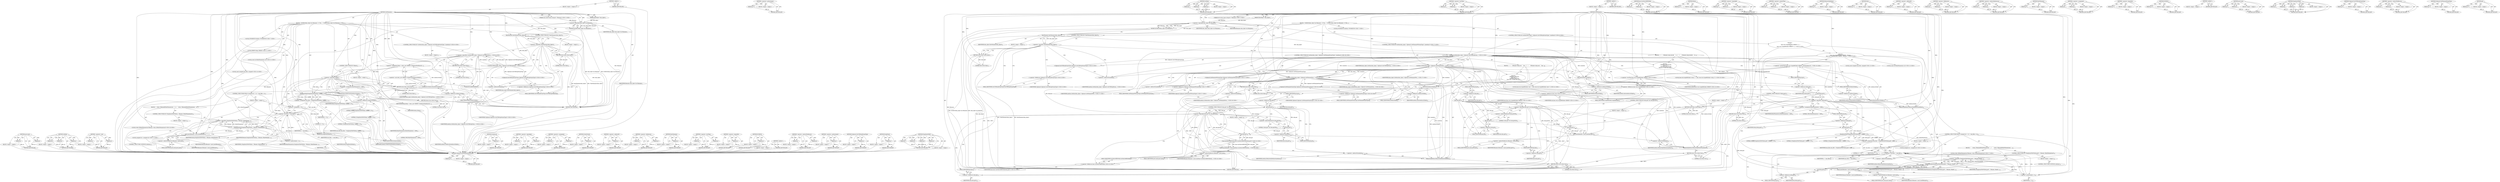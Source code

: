 digraph "get" {
vulnerable_200 [label=<(METHOD,push_back)>];
vulnerable_201 [label=<(PARAM,p1)>];
vulnerable_202 [label=<(PARAM,p2)>];
vulnerable_203 [label=<(BLOCK,&lt;empty&gt;,&lt;empty&gt;)>];
vulnerable_204 [label=<(METHOD_RETURN,ANY)>];
vulnerable_151 [label=<(METHOD,GetData)>];
vulnerable_152 [label=<(PARAM,p1)>];
vulnerable_153 [label=<(PARAM,p2)>];
vulnerable_154 [label=<(PARAM,p3)>];
vulnerable_155 [label=<(BLOCK,&lt;empty&gt;,&lt;empty&gt;)>];
vulnerable_156 [label=<(METHOD_RETURN,ANY)>];
vulnerable_175 [label=<(METHOD,&lt;operator&gt;.cast)>];
vulnerable_176 [label=<(PARAM,p1)>];
vulnerable_177 [label=<(PARAM,p2)>];
vulnerable_178 [label=<(BLOCK,&lt;empty&gt;,&lt;empty&gt;)>];
vulnerable_179 [label=<(METHOD_RETURN,ANY)>];
vulnerable_6 [label=<(METHOD,&lt;global&gt;)<SUB>1</SUB>>];
vulnerable_7 [label=<(BLOCK,&lt;empty&gt;,&lt;empty&gt;)<SUB>1</SUB>>];
vulnerable_8 [label=<(METHOD,GetFilenames)<SUB>1</SUB>>];
vulnerable_9 [label=<(PARAM,IDataObject* data_object)<SUB>1</SUB>>];
vulnerable_10 [label="<(PARAM,std::vector&lt;base::string16&gt;* filenames)<SUB>2</SUB>>"];
vulnerable_11 [label=<(BLOCK,{
  DCHECK(data_object &amp;&amp; filenames);
  if (!Ha...,{
  DCHECK(data_object &amp;&amp; filenames);
  if (!Ha...)<SUB>2</SUB>>];
vulnerable_12 [label=<(DCHECK,DCHECK(data_object &amp;&amp; filenames))<SUB>3</SUB>>];
vulnerable_13 [label=<(&lt;operator&gt;.logicalAnd,data_object &amp;&amp; filenames)<SUB>3</SUB>>];
vulnerable_14 [label=<(IDENTIFIER,data_object,data_object &amp;&amp; filenames)<SUB>3</SUB>>];
vulnerable_15 [label=<(IDENTIFIER,filenames,data_object &amp;&amp; filenames)<SUB>3</SUB>>];
vulnerable_16 [label=<(CONTROL_STRUCTURE,IF,if (!HasFilenames(data_object)))<SUB>4</SUB>>];
vulnerable_17 [label=<(&lt;operator&gt;.logicalNot,!HasFilenames(data_object))<SUB>4</SUB>>];
vulnerable_18 [label=<(HasFilenames,HasFilenames(data_object))<SUB>4</SUB>>];
vulnerable_19 [label=<(IDENTIFIER,data_object,HasFilenames(data_object))<SUB>4</SUB>>];
vulnerable_20 [label=<(BLOCK,&lt;empty&gt;,&lt;empty&gt;)<SUB>5</SUB>>];
vulnerable_21 [label=<(RETURN,return false;,return false;)<SUB>5</SUB>>];
vulnerable_22 [label=<(LITERAL,false,return false;)<SUB>5</SUB>>];
vulnerable_23 [label="<(LOCAL,STGMEDIUM medium: STGMEDIUM)<SUB>7</SUB>>"];
vulnerable_24 [label="<(CONTROL_STRUCTURE,IF,if (!GetData(data_object, Clipboard::GetCFHDropFormatType(), &amp;medium)))<SUB>8</SUB>>"];
vulnerable_25 [label="<(&lt;operator&gt;.logicalNot,!GetData(data_object, Clipboard::GetCFHDropForm...)<SUB>8</SUB>>"];
vulnerable_26 [label="<(GetData,GetData(data_object, Clipboard::GetCFHDropForma...)<SUB>8</SUB>>"];
vulnerable_27 [label="<(IDENTIFIER,data_object,GetData(data_object, Clipboard::GetCFHDropForma...)<SUB>8</SUB>>"];
vulnerable_28 [label="<(Clipboard.GetCFHDropFormatType,Clipboard::GetCFHDropFormatType())<SUB>8</SUB>>"];
vulnerable_29 [label="<(&lt;operator&gt;.fieldAccess,Clipboard::GetCFHDropFormatType)<SUB>8</SUB>>"];
vulnerable_30 [label="<(IDENTIFIER,Clipboard,Clipboard::GetCFHDropFormatType())<SUB>8</SUB>>"];
vulnerable_31 [label=<(FIELD_IDENTIFIER,GetCFHDropFormatType,GetCFHDropFormatType)<SUB>8</SUB>>];
vulnerable_32 [label=<(&lt;operator&gt;.addressOf,&amp;medium)<SUB>8</SUB>>];
vulnerable_33 [label="<(IDENTIFIER,medium,GetData(data_object, Clipboard::GetCFHDropForma...)<SUB>8</SUB>>"];
vulnerable_34 [label=<(BLOCK,&lt;empty&gt;,&lt;empty&gt;)<SUB>9</SUB>>];
vulnerable_35 [label=<(RETURN,return false;,return false;)<SUB>9</SUB>>];
vulnerable_36 [label=<(LITERAL,false,return false;)<SUB>9</SUB>>];
vulnerable_37 [label="<(LOCAL,HDROP hdrop: HDROP)<SUB>11</SUB>>"];
vulnerable_38 [label=<(&lt;operator&gt;.assignment,hdrop = static_cast&lt;HDROP&gt;(GlobalLock(medium.hG...)<SUB>11</SUB>>];
vulnerable_39 [label=<(IDENTIFIER,hdrop,hdrop = static_cast&lt;HDROP&gt;(GlobalLock(medium.hG...)<SUB>11</SUB>>];
vulnerable_40 [label=<(&lt;operator&gt;.cast,static_cast&lt;HDROP&gt;(GlobalLock(medium.hGlobal)))<SUB>11</SUB>>];
vulnerable_41 [label=<(UNKNOWN,HDROP,HDROP)<SUB>11</SUB>>];
vulnerable_42 [label=<(GlobalLock,GlobalLock(medium.hGlobal))<SUB>11</SUB>>];
vulnerable_43 [label=<(&lt;operator&gt;.fieldAccess,medium.hGlobal)<SUB>11</SUB>>];
vulnerable_44 [label=<(IDENTIFIER,medium,GlobalLock(medium.hGlobal))<SUB>11</SUB>>];
vulnerable_45 [label=<(FIELD_IDENTIFIER,hGlobal,hGlobal)<SUB>11</SUB>>];
vulnerable_46 [label=<(CONTROL_STRUCTURE,IF,if (!hdrop))<SUB>12</SUB>>];
vulnerable_47 [label=<(&lt;operator&gt;.logicalNot,!hdrop)<SUB>12</SUB>>];
vulnerable_48 [label=<(IDENTIFIER,hdrop,!hdrop)<SUB>12</SUB>>];
vulnerable_49 [label=<(BLOCK,&lt;empty&gt;,&lt;empty&gt;)<SUB>13</SUB>>];
vulnerable_50 [label=<(RETURN,return false;,return false;)<SUB>13</SUB>>];
vulnerable_51 [label=<(LITERAL,false,return false;)<SUB>13</SUB>>];
vulnerable_52 [label="<(LOCAL,const int kMaxFilenameLen: int)<SUB>15</SUB>>"];
vulnerable_53 [label=<(&lt;operator&gt;.assignment,kMaxFilenameLen = 4096)<SUB>15</SUB>>];
vulnerable_54 [label=<(IDENTIFIER,kMaxFilenameLen,kMaxFilenameLen = 4096)<SUB>15</SUB>>];
vulnerable_55 [label=<(LITERAL,4096,kMaxFilenameLen = 4096)<SUB>15</SUB>>];
vulnerable_56 [label="<(LOCAL,const unsigned num_files: unsigned)<SUB>16</SUB>>"];
vulnerable_57 [label=<(&lt;operator&gt;.assignment,num_files = DragQueryFileW(hdrop, 0xffffffff, 0...)<SUB>16</SUB>>];
vulnerable_58 [label=<(IDENTIFIER,num_files,num_files = DragQueryFileW(hdrop, 0xffffffff, 0...)<SUB>16</SUB>>];
vulnerable_59 [label=<(DragQueryFileW,DragQueryFileW(hdrop, 0xffffffff, 0, 0))<SUB>16</SUB>>];
vulnerable_60 [label=<(IDENTIFIER,hdrop,DragQueryFileW(hdrop, 0xffffffff, 0, 0))<SUB>16</SUB>>];
vulnerable_61 [label=<(LITERAL,0xffffffff,DragQueryFileW(hdrop, 0xffffffff, 0, 0))<SUB>16</SUB>>];
vulnerable_62 [label=<(LITERAL,0,DragQueryFileW(hdrop, 0xffffffff, 0, 0))<SUB>16</SUB>>];
vulnerable_63 [label=<(LITERAL,0,DragQueryFileW(hdrop, 0xffffffff, 0, 0))<SUB>16</SUB>>];
vulnerable_64 [label=<(CONTROL_STRUCTURE,FOR,for (unsigned int i = 0;i &lt; num_files;++i))<SUB>17</SUB>>];
vulnerable_65 [label=<(BLOCK,&lt;empty&gt;,&lt;empty&gt;)<SUB>17</SUB>>];
vulnerable_66 [label="<(LOCAL,unsigned int i: unsigned int)<SUB>17</SUB>>"];
vulnerable_67 [label=<(&lt;operator&gt;.assignment,i = 0)<SUB>17</SUB>>];
vulnerable_68 [label=<(IDENTIFIER,i,i = 0)<SUB>17</SUB>>];
vulnerable_69 [label=<(LITERAL,0,i = 0)<SUB>17</SUB>>];
vulnerable_70 [label=<(&lt;operator&gt;.lessThan,i &lt; num_files)<SUB>17</SUB>>];
vulnerable_71 [label=<(IDENTIFIER,i,i &lt; num_files)<SUB>17</SUB>>];
vulnerable_72 [label=<(IDENTIFIER,num_files,i &lt; num_files)<SUB>17</SUB>>];
vulnerable_73 [label=<(&lt;operator&gt;.preIncrement,++i)<SUB>17</SUB>>];
vulnerable_74 [label=<(IDENTIFIER,i,++i)<SUB>17</SUB>>];
vulnerable_75 [label=<(BLOCK,{
    wchar_t filename[kMaxFilenameLen];
    if...,{
    wchar_t filename[kMaxFilenameLen];
    if...)<SUB>17</SUB>>];
vulnerable_76 [label="<(LOCAL,wchar_t[kMaxFilenameLen] filename: wchar_t[kMaxFilenameLen])<SUB>18</SUB>>"];
vulnerable_77 [label=<(CONTROL_STRUCTURE,IF,if (!DragQueryFileW(hdrop, i, filename, kMaxFilenameLen)))<SUB>19</SUB>>];
vulnerable_78 [label=<(&lt;operator&gt;.logicalNot,!DragQueryFileW(hdrop, i, filename, kMaxFilenam...)<SUB>19</SUB>>];
vulnerable_79 [label=<(DragQueryFileW,DragQueryFileW(hdrop, i, filename, kMaxFilename...)<SUB>19</SUB>>];
vulnerable_80 [label=<(IDENTIFIER,hdrop,DragQueryFileW(hdrop, i, filename, kMaxFilename...)<SUB>19</SUB>>];
vulnerable_81 [label=<(IDENTIFIER,i,DragQueryFileW(hdrop, i, filename, kMaxFilename...)<SUB>19</SUB>>];
vulnerable_82 [label=<(IDENTIFIER,filename,DragQueryFileW(hdrop, i, filename, kMaxFilename...)<SUB>19</SUB>>];
vulnerable_83 [label=<(IDENTIFIER,kMaxFilenameLen,DragQueryFileW(hdrop, i, filename, kMaxFilename...)<SUB>19</SUB>>];
vulnerable_84 [label=<(BLOCK,&lt;empty&gt;,&lt;empty&gt;)<SUB>20</SUB>>];
vulnerable_85 [label=<(CONTROL_STRUCTURE,CONTINUE,continue;)<SUB>20</SUB>>];
vulnerable_86 [label=<(push_back,filenames-&gt;push_back(filename))<SUB>21</SUB>>];
vulnerable_87 [label=<(&lt;operator&gt;.indirectFieldAccess,filenames-&gt;push_back)<SUB>21</SUB>>];
vulnerable_88 [label=<(IDENTIFIER,filenames,filenames-&gt;push_back(filename))<SUB>21</SUB>>];
vulnerable_89 [label=<(FIELD_IDENTIFIER,push_back,push_back)<SUB>21</SUB>>];
vulnerable_90 [label=<(IDENTIFIER,filename,filenames-&gt;push_back(filename))<SUB>21</SUB>>];
vulnerable_91 [label=<(DragFinish,DragFinish(hdrop))<SUB>24</SUB>>];
vulnerable_92 [label=<(IDENTIFIER,hdrop,DragFinish(hdrop))<SUB>24</SUB>>];
vulnerable_93 [label=<(GlobalUnlock,GlobalUnlock(medium.hGlobal))<SUB>25</SUB>>];
vulnerable_94 [label=<(&lt;operator&gt;.fieldAccess,medium.hGlobal)<SUB>25</SUB>>];
vulnerable_95 [label=<(IDENTIFIER,medium,GlobalUnlock(medium.hGlobal))<SUB>25</SUB>>];
vulnerable_96 [label=<(FIELD_IDENTIFIER,hGlobal,hGlobal)<SUB>25</SUB>>];
vulnerable_97 [label=<(RETURN,return true;,return true;)<SUB>26</SUB>>];
vulnerable_98 [label=<(LITERAL,true,return true;)<SUB>26</SUB>>];
vulnerable_99 [label=<(METHOD_RETURN,bool)<SUB>1</SUB>>];
vulnerable_101 [label=<(METHOD_RETURN,ANY)<SUB>1</SUB>>];
vulnerable_180 [label=<(METHOD,GlobalLock)>];
vulnerable_181 [label=<(PARAM,p1)>];
vulnerable_182 [label=<(BLOCK,&lt;empty&gt;,&lt;empty&gt;)>];
vulnerable_183 [label=<(METHOD_RETURN,ANY)>];
vulnerable_138 [label=<(METHOD,&lt;operator&gt;.logicalAnd)>];
vulnerable_139 [label=<(PARAM,p1)>];
vulnerable_140 [label=<(PARAM,p2)>];
vulnerable_141 [label=<(BLOCK,&lt;empty&gt;,&lt;empty&gt;)>];
vulnerable_142 [label=<(METHOD_RETURN,ANY)>];
vulnerable_170 [label=<(METHOD,&lt;operator&gt;.assignment)>];
vulnerable_171 [label=<(PARAM,p1)>];
vulnerable_172 [label=<(PARAM,p2)>];
vulnerable_173 [label=<(BLOCK,&lt;empty&gt;,&lt;empty&gt;)>];
vulnerable_174 [label=<(METHOD_RETURN,ANY)>];
vulnerable_214 [label=<(METHOD,GlobalUnlock)>];
vulnerable_215 [label=<(PARAM,p1)>];
vulnerable_216 [label=<(BLOCK,&lt;empty&gt;,&lt;empty&gt;)>];
vulnerable_217 [label=<(METHOD_RETURN,ANY)>];
vulnerable_166 [label=<(METHOD,&lt;operator&gt;.addressOf)>];
vulnerable_167 [label=<(PARAM,p1)>];
vulnerable_168 [label=<(BLOCK,&lt;empty&gt;,&lt;empty&gt;)>];
vulnerable_169 [label=<(METHOD_RETURN,ANY)>];
vulnerable_161 [label=<(METHOD,&lt;operator&gt;.fieldAccess)>];
vulnerable_162 [label=<(PARAM,p1)>];
vulnerable_163 [label=<(PARAM,p2)>];
vulnerable_164 [label=<(BLOCK,&lt;empty&gt;,&lt;empty&gt;)>];
vulnerable_165 [label=<(METHOD_RETURN,ANY)>];
vulnerable_147 [label=<(METHOD,HasFilenames)>];
vulnerable_148 [label=<(PARAM,p1)>];
vulnerable_149 [label=<(BLOCK,&lt;empty&gt;,&lt;empty&gt;)>];
vulnerable_150 [label=<(METHOD_RETURN,ANY)>];
vulnerable_191 [label=<(METHOD,&lt;operator&gt;.lessThan)>];
vulnerable_192 [label=<(PARAM,p1)>];
vulnerable_193 [label=<(PARAM,p2)>];
vulnerable_194 [label=<(BLOCK,&lt;empty&gt;,&lt;empty&gt;)>];
vulnerable_195 [label=<(METHOD_RETURN,ANY)>];
vulnerable_143 [label=<(METHOD,&lt;operator&gt;.logicalNot)>];
vulnerable_144 [label=<(PARAM,p1)>];
vulnerable_145 [label=<(BLOCK,&lt;empty&gt;,&lt;empty&gt;)>];
vulnerable_146 [label=<(METHOD_RETURN,ANY)>];
vulnerable_134 [label=<(METHOD,DCHECK)>];
vulnerable_135 [label=<(PARAM,p1)>];
vulnerable_136 [label=<(BLOCK,&lt;empty&gt;,&lt;empty&gt;)>];
vulnerable_137 [label=<(METHOD_RETURN,ANY)>];
vulnerable_128 [label=<(METHOD,&lt;global&gt;)<SUB>1</SUB>>];
vulnerable_129 [label=<(BLOCK,&lt;empty&gt;,&lt;empty&gt;)>];
vulnerable_130 [label=<(METHOD_RETURN,ANY)>];
vulnerable_205 [label=<(METHOD,&lt;operator&gt;.indirectFieldAccess)>];
vulnerable_206 [label=<(PARAM,p1)>];
vulnerable_207 [label=<(PARAM,p2)>];
vulnerable_208 [label=<(BLOCK,&lt;empty&gt;,&lt;empty&gt;)>];
vulnerable_209 [label=<(METHOD_RETURN,ANY)>];
vulnerable_196 [label=<(METHOD,&lt;operator&gt;.preIncrement)>];
vulnerable_197 [label=<(PARAM,p1)>];
vulnerable_198 [label=<(BLOCK,&lt;empty&gt;,&lt;empty&gt;)>];
vulnerable_199 [label=<(METHOD_RETURN,ANY)>];
vulnerable_157 [label=<(METHOD,Clipboard.GetCFHDropFormatType)>];
vulnerable_158 [label=<(PARAM,p1)>];
vulnerable_159 [label=<(BLOCK,&lt;empty&gt;,&lt;empty&gt;)>];
vulnerable_160 [label=<(METHOD_RETURN,ANY)>];
vulnerable_210 [label=<(METHOD,DragFinish)>];
vulnerable_211 [label=<(PARAM,p1)>];
vulnerable_212 [label=<(BLOCK,&lt;empty&gt;,&lt;empty&gt;)>];
vulnerable_213 [label=<(METHOD_RETURN,ANY)>];
vulnerable_184 [label=<(METHOD,DragQueryFileW)>];
vulnerable_185 [label=<(PARAM,p1)>];
vulnerable_186 [label=<(PARAM,p2)>];
vulnerable_187 [label=<(PARAM,p3)>];
vulnerable_188 [label=<(PARAM,p4)>];
vulnerable_189 [label=<(BLOCK,&lt;empty&gt;,&lt;empty&gt;)>];
vulnerable_190 [label=<(METHOD_RETURN,ANY)>];
fixed_319 [label=<(METHOD,Clipboard.GetFilenameWFormatType)>];
fixed_320 [label=<(PARAM,p1)>];
fixed_321 [label=<(BLOCK,&lt;empty&gt;,&lt;empty&gt;)>];
fixed_322 [label=<(METHOD_RETURN,ANY)>];
fixed_301 [label=<(METHOD,&lt;operator&gt;.preIncrement)>];
fixed_302 [label=<(PARAM,p1)>];
fixed_303 [label=<(BLOCK,&lt;empty&gt;,&lt;empty&gt;)>];
fixed_304 [label=<(METHOD_RETURN,ANY)>];
fixed_252 [label=<(METHOD,GetData)>];
fixed_253 [label=<(PARAM,p1)>];
fixed_254 [label=<(PARAM,p2)>];
fixed_255 [label=<(PARAM,p3)>];
fixed_256 [label=<(BLOCK,&lt;empty&gt;,&lt;empty&gt;)>];
fixed_257 [label=<(METHOD_RETURN,ANY)>];
fixed_276 [label=<(METHOD,&lt;operator&gt;.lessThan)>];
fixed_277 [label=<(PARAM,p1)>];
fixed_278 [label=<(PARAM,p2)>];
fixed_279 [label=<(BLOCK,&lt;empty&gt;,&lt;empty&gt;)>];
fixed_280 [label=<(METHOD_RETURN,ANY)>];
fixed_6 [label=<(METHOD,&lt;global&gt;)<SUB>1</SUB>>];
fixed_7 [label=<(BLOCK,&lt;empty&gt;,&lt;empty&gt;)<SUB>1</SUB>>];
fixed_8 [label=<(METHOD,GetFilenames)<SUB>1</SUB>>];
fixed_9 [label=<(PARAM,IDataObject* data_object)<SUB>1</SUB>>];
fixed_10 [label="<(PARAM,std::vector&lt;base::string16&gt;* filenames)<SUB>2</SUB>>"];
fixed_11 [label=<(BLOCK,{
  DCHECK(data_object &amp;&amp; filenames);
  if (!Ha...,{
  DCHECK(data_object &amp;&amp; filenames);
  if (!Ha...)<SUB>2</SUB>>];
fixed_12 [label=<(DCHECK,DCHECK(data_object &amp;&amp; filenames))<SUB>3</SUB>>];
fixed_13 [label=<(&lt;operator&gt;.logicalAnd,data_object &amp;&amp; filenames)<SUB>3</SUB>>];
fixed_14 [label=<(IDENTIFIER,data_object,data_object &amp;&amp; filenames)<SUB>3</SUB>>];
fixed_15 [label=<(IDENTIFIER,filenames,data_object &amp;&amp; filenames)<SUB>3</SUB>>];
fixed_16 [label=<(CONTROL_STRUCTURE,IF,if (!HasFilenames(data_object)))<SUB>4</SUB>>];
fixed_17 [label=<(&lt;operator&gt;.logicalNot,!HasFilenames(data_object))<SUB>4</SUB>>];
fixed_18 [label=<(HasFilenames,HasFilenames(data_object))<SUB>4</SUB>>];
fixed_19 [label=<(IDENTIFIER,data_object,HasFilenames(data_object))<SUB>4</SUB>>];
fixed_20 [label=<(BLOCK,&lt;empty&gt;,&lt;empty&gt;)<SUB>5</SUB>>];
fixed_21 [label=<(RETURN,return false;,return false;)<SUB>5</SUB>>];
fixed_22 [label=<(LITERAL,false,return false;)<SUB>5</SUB>>];
fixed_23 [label="<(LOCAL,STGMEDIUM medium: STGMEDIUM)<SUB>7</SUB>>"];
fixed_24 [label="<(CONTROL_STRUCTURE,IF,if (GetData(data_object, Clipboard::GetCFHDropFormatType(), &amp;medium)))<SUB>8</SUB>>"];
fixed_25 [label="<(GetData,GetData(data_object, Clipboard::GetCFHDropForma...)<SUB>8</SUB>>"];
fixed_26 [label="<(IDENTIFIER,data_object,GetData(data_object, Clipboard::GetCFHDropForma...)<SUB>8</SUB>>"];
fixed_27 [label="<(Clipboard.GetCFHDropFormatType,Clipboard::GetCFHDropFormatType())<SUB>8</SUB>>"];
fixed_28 [label="<(&lt;operator&gt;.fieldAccess,Clipboard::GetCFHDropFormatType)<SUB>8</SUB>>"];
fixed_29 [label="<(IDENTIFIER,Clipboard,Clipboard::GetCFHDropFormatType())<SUB>8</SUB>>"];
fixed_30 [label=<(FIELD_IDENTIFIER,GetCFHDropFormatType,GetCFHDropFormatType)<SUB>8</SUB>>];
fixed_31 [label=<(&lt;operator&gt;.addressOf,&amp;medium)<SUB>8</SUB>>];
fixed_32 [label="<(IDENTIFIER,medium,GetData(data_object, Clipboard::GetCFHDropForma...)<SUB>8</SUB>>"];
fixed_33 [label="<(BLOCK,{
    {
      base::win::ScopedHGlobal&lt;HDROP&gt; h...,{
    {
      base::win::ScopedHGlobal&lt;HDROP&gt; h...)<SUB>8</SUB>>"];
fixed_34 [label="<(BLOCK,{
      base::win::ScopedHGlobal&lt;HDROP&gt; hdrop(m...,{
      base::win::ScopedHGlobal&lt;HDROP&gt; hdrop(m...)<SUB>9</SUB>>"];
fixed_35 [label="<(&lt;operator&gt;.greaterThan,base::win::ScopedHGlobal&lt;HDROP&gt; hdrop(medium.hG...)<SUB>10</SUB>>"];
fixed_36 [label="<(&lt;operator&gt;.lessThan,base::win::ScopedHGlobal&lt;HDROP)<SUB>10</SUB>>"];
fixed_37 [label="<(&lt;operator&gt;.fieldAccess,base::win::ScopedHGlobal)<SUB>10</SUB>>"];
fixed_38 [label="<(&lt;operator&gt;.fieldAccess,base::win)<SUB>10</SUB>>"];
fixed_39 [label="<(IDENTIFIER,base,base::win::ScopedHGlobal&lt;HDROP)<SUB>10</SUB>>"];
fixed_40 [label="<(IDENTIFIER,win,base::win::ScopedHGlobal&lt;HDROP)<SUB>10</SUB>>"];
fixed_41 [label=<(FIELD_IDENTIFIER,ScopedHGlobal,ScopedHGlobal)<SUB>10</SUB>>];
fixed_42 [label="<(IDENTIFIER,HDROP,base::win::ScopedHGlobal&lt;HDROP)<SUB>10</SUB>>"];
fixed_43 [label=<(hdrop,hdrop(medium.hGlobal))<SUB>10</SUB>>];
fixed_44 [label=<(&lt;operator&gt;.fieldAccess,medium.hGlobal)<SUB>10</SUB>>];
fixed_45 [label=<(IDENTIFIER,medium,hdrop(medium.hGlobal))<SUB>10</SUB>>];
fixed_46 [label=<(FIELD_IDENTIFIER,hGlobal,hGlobal)<SUB>10</SUB>>];
fixed_47 [label=<(CONTROL_STRUCTURE,IF,if (!hdrop.get()))<SUB>11</SUB>>];
fixed_48 [label=<(&lt;operator&gt;.logicalNot,!hdrop.get())<SUB>11</SUB>>];
fixed_49 [label=<(get,hdrop.get())<SUB>11</SUB>>];
fixed_50 [label=<(&lt;operator&gt;.fieldAccess,hdrop.get)<SUB>11</SUB>>];
fixed_51 [label=<(IDENTIFIER,hdrop,hdrop.get())<SUB>11</SUB>>];
fixed_52 [label=<(FIELD_IDENTIFIER,get,get)<SUB>11</SUB>>];
fixed_53 [label=<(BLOCK,&lt;empty&gt;,&lt;empty&gt;)<SUB>12</SUB>>];
fixed_54 [label=<(RETURN,return false;,return false;)<SUB>12</SUB>>];
fixed_55 [label=<(LITERAL,false,return false;)<SUB>12</SUB>>];
fixed_56 [label="<(LOCAL,const int kMaxFilenameLen: int)<SUB>14</SUB>>"];
fixed_57 [label=<(&lt;operator&gt;.assignment,kMaxFilenameLen = 4096)<SUB>14</SUB>>];
fixed_58 [label=<(IDENTIFIER,kMaxFilenameLen,kMaxFilenameLen = 4096)<SUB>14</SUB>>];
fixed_59 [label=<(LITERAL,4096,kMaxFilenameLen = 4096)<SUB>14</SUB>>];
fixed_60 [label="<(LOCAL,const unsigned num_files: unsigned)<SUB>15</SUB>>"];
fixed_61 [label=<(&lt;operator&gt;.assignment,num_files = DragQueryFileW(hdrop.get(), 0xfffff...)<SUB>15</SUB>>];
fixed_62 [label=<(IDENTIFIER,num_files,num_files = DragQueryFileW(hdrop.get(), 0xfffff...)<SUB>15</SUB>>];
fixed_63 [label=<(DragQueryFileW,DragQueryFileW(hdrop.get(), 0xffffffff, 0, 0))<SUB>15</SUB>>];
fixed_64 [label=<(get,hdrop.get())<SUB>15</SUB>>];
fixed_65 [label=<(&lt;operator&gt;.fieldAccess,hdrop.get)<SUB>15</SUB>>];
fixed_66 [label=<(IDENTIFIER,hdrop,hdrop.get())<SUB>15</SUB>>];
fixed_67 [label=<(FIELD_IDENTIFIER,get,get)<SUB>15</SUB>>];
fixed_68 [label=<(LITERAL,0xffffffff,DragQueryFileW(hdrop.get(), 0xffffffff, 0, 0))<SUB>15</SUB>>];
fixed_69 [label=<(LITERAL,0,DragQueryFileW(hdrop.get(), 0xffffffff, 0, 0))<SUB>15</SUB>>];
fixed_70 [label=<(LITERAL,0,DragQueryFileW(hdrop.get(), 0xffffffff, 0, 0))<SUB>15</SUB>>];
fixed_71 [label=<(CONTROL_STRUCTURE,FOR,for (unsigned int i = 0;i &lt; num_files;++i))<SUB>16</SUB>>];
fixed_72 [label=<(BLOCK,&lt;empty&gt;,&lt;empty&gt;)<SUB>16</SUB>>];
fixed_73 [label="<(LOCAL,unsigned int i: unsigned int)<SUB>16</SUB>>"];
fixed_74 [label=<(&lt;operator&gt;.assignment,i = 0)<SUB>16</SUB>>];
fixed_75 [label=<(IDENTIFIER,i,i = 0)<SUB>16</SUB>>];
fixed_76 [label=<(LITERAL,0,i = 0)<SUB>16</SUB>>];
fixed_77 [label=<(&lt;operator&gt;.lessThan,i &lt; num_files)<SUB>16</SUB>>];
fixed_78 [label=<(IDENTIFIER,i,i &lt; num_files)<SUB>16</SUB>>];
fixed_79 [label=<(IDENTIFIER,num_files,i &lt; num_files)<SUB>16</SUB>>];
fixed_80 [label=<(&lt;operator&gt;.preIncrement,++i)<SUB>16</SUB>>];
fixed_81 [label=<(IDENTIFIER,i,++i)<SUB>16</SUB>>];
fixed_82 [label=<(BLOCK,{
        wchar_t filename[kMaxFilenameLen];
  ...,{
        wchar_t filename[kMaxFilenameLen];
  ...)<SUB>16</SUB>>];
fixed_83 [label="<(LOCAL,wchar_t[kMaxFilenameLen] filename: wchar_t[kMaxFilenameLen])<SUB>17</SUB>>"];
fixed_84 [label=<(CONTROL_STRUCTURE,IF,if (!DragQueryFileW(hdrop.get(), i, filename, kMaxFilenameLen)))<SUB>18</SUB>>];
fixed_85 [label=<(&lt;operator&gt;.logicalNot,!DragQueryFileW(hdrop.get(), i, filename, kMaxF...)<SUB>18</SUB>>];
fixed_86 [label=<(DragQueryFileW,DragQueryFileW(hdrop.get(), i, filename, kMaxFi...)<SUB>18</SUB>>];
fixed_87 [label=<(get,hdrop.get())<SUB>18</SUB>>];
fixed_88 [label=<(&lt;operator&gt;.fieldAccess,hdrop.get)<SUB>18</SUB>>];
fixed_89 [label=<(IDENTIFIER,hdrop,hdrop.get())<SUB>18</SUB>>];
fixed_90 [label=<(FIELD_IDENTIFIER,get,get)<SUB>18</SUB>>];
fixed_91 [label=<(IDENTIFIER,i,DragQueryFileW(hdrop.get(), i, filename, kMaxFi...)<SUB>18</SUB>>];
fixed_92 [label=<(IDENTIFIER,filename,DragQueryFileW(hdrop.get(), i, filename, kMaxFi...)<SUB>18</SUB>>];
fixed_93 [label=<(IDENTIFIER,kMaxFilenameLen,DragQueryFileW(hdrop.get(), i, filename, kMaxFi...)<SUB>18</SUB>>];
fixed_94 [label=<(BLOCK,&lt;empty&gt;,&lt;empty&gt;)<SUB>19</SUB>>];
fixed_95 [label=<(CONTROL_STRUCTURE,CONTINUE,continue;)<SUB>19</SUB>>];
fixed_96 [label=<(push_back,filenames-&gt;push_back(filename))<SUB>20</SUB>>];
fixed_97 [label=<(&lt;operator&gt;.indirectFieldAccess,filenames-&gt;push_back)<SUB>20</SUB>>];
fixed_98 [label=<(IDENTIFIER,filenames,filenames-&gt;push_back(filename))<SUB>20</SUB>>];
fixed_99 [label=<(FIELD_IDENTIFIER,push_back,push_back)<SUB>20</SUB>>];
fixed_100 [label=<(IDENTIFIER,filename,filenames-&gt;push_back(filename))<SUB>20</SUB>>];
fixed_101 [label=<(ReleaseStgMedium,ReleaseStgMedium(&amp;medium))<SUB>23</SUB>>];
fixed_102 [label=<(&lt;operator&gt;.addressOf,&amp;medium)<SUB>23</SUB>>];
fixed_103 [label=<(IDENTIFIER,medium,ReleaseStgMedium(&amp;medium))<SUB>23</SUB>>];
fixed_104 [label=<(RETURN,return true;,return true;)<SUB>24</SUB>>];
fixed_105 [label=<(LITERAL,true,return true;)<SUB>24</SUB>>];
fixed_106 [label="<(CONTROL_STRUCTURE,IF,if (GetData(data_object, Clipboard::GetFilenameWFormatType(), &amp;medium)))<SUB>27</SUB>>"];
fixed_107 [label="<(GetData,GetData(data_object, Clipboard::GetFilenameWFor...)<SUB>27</SUB>>"];
fixed_108 [label="<(IDENTIFIER,data_object,GetData(data_object, Clipboard::GetFilenameWFor...)<SUB>27</SUB>>"];
fixed_109 [label="<(Clipboard.GetFilenameWFormatType,Clipboard::GetFilenameWFormatType())<SUB>27</SUB>>"];
fixed_110 [label="<(&lt;operator&gt;.fieldAccess,Clipboard::GetFilenameWFormatType)<SUB>27</SUB>>"];
fixed_111 [label="<(IDENTIFIER,Clipboard,Clipboard::GetFilenameWFormatType())<SUB>27</SUB>>"];
fixed_112 [label=<(FIELD_IDENTIFIER,GetFilenameWFormatType,GetFilenameWFormatType)<SUB>27</SUB>>];
fixed_113 [label=<(&lt;operator&gt;.addressOf,&amp;medium)<SUB>27</SUB>>];
fixed_114 [label="<(IDENTIFIER,medium,GetData(data_object, Clipboard::GetFilenameWFor...)<SUB>27</SUB>>"];
fixed_115 [label=<(BLOCK,{
    {
      // filename using unicode
      b...,{
    {
      // filename using unicode
      b...)<SUB>27</SUB>>];
fixed_116 [label="<(BLOCK,{
      // filename using unicode
      base::w...,{
      // filename using unicode
      base::w...)<SUB>28</SUB>>"];
fixed_117 [label="<(LOCAL,base.win.ScopedHGlobal&lt;wchar_t *&gt; data: base.win.ScopedHGlobal&lt;wchar_t*&gt;)<SUB>30</SUB>>"];
fixed_118 [label=<(data,data(medium.hGlobal))<SUB>30</SUB>>];
fixed_119 [label=<(&lt;operator&gt;.fieldAccess,medium.hGlobal)<SUB>30</SUB>>];
fixed_120 [label=<(IDENTIFIER,medium,data(medium.hGlobal))<SUB>30</SUB>>];
fixed_121 [label=<(FIELD_IDENTIFIER,hGlobal,hGlobal)<SUB>30</SUB>>];
fixed_122 [label=<(CONTROL_STRUCTURE,IF,if (data.get() &amp;&amp; data.get()[0]))<SUB>31</SUB>>];
fixed_123 [label=<(&lt;operator&gt;.logicalAnd,data.get() &amp;&amp; data.get()[0])<SUB>31</SUB>>];
fixed_124 [label=<(get,data.get())<SUB>31</SUB>>];
fixed_125 [label=<(&lt;operator&gt;.fieldAccess,data.get)<SUB>31</SUB>>];
fixed_126 [label=<(IDENTIFIER,data,data.get())<SUB>31</SUB>>];
fixed_127 [label=<(FIELD_IDENTIFIER,get,get)<SUB>31</SUB>>];
fixed_128 [label=<(&lt;operator&gt;.indirectIndexAccess,data.get()[0])<SUB>31</SUB>>];
fixed_129 [label=<(get,data.get())<SUB>31</SUB>>];
fixed_130 [label=<(&lt;operator&gt;.fieldAccess,data.get)<SUB>31</SUB>>];
fixed_131 [label=<(IDENTIFIER,data,data.get())<SUB>31</SUB>>];
fixed_132 [label=<(FIELD_IDENTIFIER,get,get)<SUB>31</SUB>>];
fixed_133 [label=<(LITERAL,0,data.get() &amp;&amp; data.get()[0])<SUB>31</SUB>>];
fixed_134 [label=<(BLOCK,&lt;empty&gt;,&lt;empty&gt;)<SUB>32</SUB>>];
fixed_135 [label=<(push_back,filenames-&gt;push_back(data.get()))<SUB>32</SUB>>];
fixed_136 [label=<(&lt;operator&gt;.indirectFieldAccess,filenames-&gt;push_back)<SUB>32</SUB>>];
fixed_137 [label=<(IDENTIFIER,filenames,filenames-&gt;push_back(data.get()))<SUB>32</SUB>>];
fixed_138 [label=<(FIELD_IDENTIFIER,push_back,push_back)<SUB>32</SUB>>];
fixed_139 [label=<(get,data.get())<SUB>32</SUB>>];
fixed_140 [label=<(&lt;operator&gt;.fieldAccess,data.get)<SUB>32</SUB>>];
fixed_141 [label=<(IDENTIFIER,data,data.get())<SUB>32</SUB>>];
fixed_142 [label=<(FIELD_IDENTIFIER,get,get)<SUB>32</SUB>>];
fixed_143 [label=<(ReleaseStgMedium,ReleaseStgMedium(&amp;medium))<SUB>34</SUB>>];
fixed_144 [label=<(&lt;operator&gt;.addressOf,&amp;medium)<SUB>34</SUB>>];
fixed_145 [label=<(IDENTIFIER,medium,ReleaseStgMedium(&amp;medium))<SUB>34</SUB>>];
fixed_146 [label=<(RETURN,return true;,return true;)<SUB>35</SUB>>];
fixed_147 [label=<(LITERAL,true,return true;)<SUB>35</SUB>>];
fixed_148 [label="<(CONTROL_STRUCTURE,IF,if (GetData(data_object, Clipboard::GetFilenameFormatType(), &amp;medium)))<SUB>38</SUB>>"];
fixed_149 [label="<(GetData,GetData(data_object, Clipboard::GetFilenameForm...)<SUB>38</SUB>>"];
fixed_150 [label="<(IDENTIFIER,data_object,GetData(data_object, Clipboard::GetFilenameForm...)<SUB>38</SUB>>"];
fixed_151 [label="<(Clipboard.GetFilenameFormatType,Clipboard::GetFilenameFormatType())<SUB>38</SUB>>"];
fixed_152 [label="<(&lt;operator&gt;.fieldAccess,Clipboard::GetFilenameFormatType)<SUB>38</SUB>>"];
fixed_153 [label="<(IDENTIFIER,Clipboard,Clipboard::GetFilenameFormatType())<SUB>38</SUB>>"];
fixed_154 [label=<(FIELD_IDENTIFIER,GetFilenameFormatType,GetFilenameFormatType)<SUB>38</SUB>>];
fixed_155 [label=<(&lt;operator&gt;.addressOf,&amp;medium)<SUB>38</SUB>>];
fixed_156 [label="<(IDENTIFIER,medium,GetData(data_object, Clipboard::GetFilenameForm...)<SUB>38</SUB>>"];
fixed_157 [label=<(BLOCK,{
    {
      // filename using ascii
      bas...,{
    {
      // filename using ascii
      bas...)<SUB>38</SUB>>];
fixed_158 [label="<(BLOCK,{
      // filename using ascii
      base::win...,{
      // filename using ascii
      base::win...)<SUB>39</SUB>>"];
fixed_159 [label="<(LOCAL,base.win.ScopedHGlobal&lt;char *&gt; data: base.win.ScopedHGlobal&lt;char*&gt;)<SUB>41</SUB>>"];
fixed_160 [label=<(data,data(medium.hGlobal))<SUB>41</SUB>>];
fixed_161 [label=<(&lt;operator&gt;.fieldAccess,medium.hGlobal)<SUB>41</SUB>>];
fixed_162 [label=<(IDENTIFIER,medium,data(medium.hGlobal))<SUB>41</SUB>>];
fixed_163 [label=<(FIELD_IDENTIFIER,hGlobal,hGlobal)<SUB>41</SUB>>];
fixed_164 [label=<(CONTROL_STRUCTURE,IF,if (data.get() &amp;&amp; data.get()[0]))<SUB>42</SUB>>];
fixed_165 [label=<(&lt;operator&gt;.logicalAnd,data.get() &amp;&amp; data.get()[0])<SUB>42</SUB>>];
fixed_166 [label=<(get,data.get())<SUB>42</SUB>>];
fixed_167 [label=<(&lt;operator&gt;.fieldAccess,data.get)<SUB>42</SUB>>];
fixed_168 [label=<(IDENTIFIER,data,data.get())<SUB>42</SUB>>];
fixed_169 [label=<(FIELD_IDENTIFIER,get,get)<SUB>42</SUB>>];
fixed_170 [label=<(&lt;operator&gt;.indirectIndexAccess,data.get()[0])<SUB>42</SUB>>];
fixed_171 [label=<(get,data.get())<SUB>42</SUB>>];
fixed_172 [label=<(&lt;operator&gt;.fieldAccess,data.get)<SUB>42</SUB>>];
fixed_173 [label=<(IDENTIFIER,data,data.get())<SUB>42</SUB>>];
fixed_174 [label=<(FIELD_IDENTIFIER,get,get)<SUB>42</SUB>>];
fixed_175 [label=<(LITERAL,0,data.get() &amp;&amp; data.get()[0])<SUB>42</SUB>>];
fixed_176 [label=<(BLOCK,&lt;empty&gt;,&lt;empty&gt;)<SUB>43</SUB>>];
fixed_177 [label="<(push_back,filenames-&gt;push_back(base::SysNativeMBToWide(da...)<SUB>43</SUB>>"];
fixed_178 [label=<(&lt;operator&gt;.indirectFieldAccess,filenames-&gt;push_back)<SUB>43</SUB>>];
fixed_179 [label="<(IDENTIFIER,filenames,filenames-&gt;push_back(base::SysNativeMBToWide(da...)<SUB>43</SUB>>"];
fixed_180 [label=<(FIELD_IDENTIFIER,push_back,push_back)<SUB>43</SUB>>];
fixed_181 [label="<(base.SysNativeMBToWide,base::SysNativeMBToWide(data.get()))<SUB>43</SUB>>"];
fixed_182 [label="<(&lt;operator&gt;.fieldAccess,base::SysNativeMBToWide)<SUB>43</SUB>>"];
fixed_183 [label="<(IDENTIFIER,base,base::SysNativeMBToWide(data.get()))<SUB>43</SUB>>"];
fixed_184 [label=<(FIELD_IDENTIFIER,SysNativeMBToWide,SysNativeMBToWide)<SUB>43</SUB>>];
fixed_185 [label=<(get,data.get())<SUB>43</SUB>>];
fixed_186 [label=<(&lt;operator&gt;.fieldAccess,data.get)<SUB>43</SUB>>];
fixed_187 [label=<(IDENTIFIER,data,data.get())<SUB>43</SUB>>];
fixed_188 [label=<(FIELD_IDENTIFIER,get,get)<SUB>43</SUB>>];
fixed_189 [label=<(ReleaseStgMedium,ReleaseStgMedium(&amp;medium))<SUB>45</SUB>>];
fixed_190 [label=<(&lt;operator&gt;.addressOf,&amp;medium)<SUB>45</SUB>>];
fixed_191 [label=<(IDENTIFIER,medium,ReleaseStgMedium(&amp;medium))<SUB>45</SUB>>];
fixed_192 [label=<(RETURN,return true;,return true;)<SUB>46</SUB>>];
fixed_193 [label=<(LITERAL,true,return true;)<SUB>46</SUB>>];
fixed_194 [label=<(RETURN,return false;,return false;)<SUB>49</SUB>>];
fixed_195 [label=<(LITERAL,false,return false;)<SUB>49</SUB>>];
fixed_196 [label=<(METHOD_RETURN,bool)<SUB>1</SUB>>];
fixed_198 [label=<(METHOD_RETURN,ANY)<SUB>1</SUB>>];
fixed_336 [label=<(METHOD,base.SysNativeMBToWide)>];
fixed_337 [label=<(PARAM,p1)>];
fixed_338 [label=<(PARAM,p2)>];
fixed_339 [label=<(BLOCK,&lt;empty&gt;,&lt;empty&gt;)>];
fixed_340 [label=<(METHOD_RETURN,ANY)>];
fixed_281 [label=<(METHOD,hdrop)>];
fixed_282 [label=<(PARAM,p1)>];
fixed_283 [label=<(BLOCK,&lt;empty&gt;,&lt;empty&gt;)>];
fixed_284 [label=<(METHOD_RETURN,ANY)>];
fixed_239 [label=<(METHOD,&lt;operator&gt;.logicalAnd)>];
fixed_240 [label=<(PARAM,p1)>];
fixed_241 [label=<(PARAM,p2)>];
fixed_242 [label=<(BLOCK,&lt;empty&gt;,&lt;empty&gt;)>];
fixed_243 [label=<(METHOD_RETURN,ANY)>];
fixed_271 [label=<(METHOD,&lt;operator&gt;.greaterThan)>];
fixed_272 [label=<(PARAM,p1)>];
fixed_273 [label=<(PARAM,p2)>];
fixed_274 [label=<(BLOCK,&lt;empty&gt;,&lt;empty&gt;)>];
fixed_275 [label=<(METHOD_RETURN,ANY)>];
fixed_315 [label=<(METHOD,ReleaseStgMedium)>];
fixed_316 [label=<(PARAM,p1)>];
fixed_317 [label=<(BLOCK,&lt;empty&gt;,&lt;empty&gt;)>];
fixed_318 [label=<(METHOD_RETURN,ANY)>];
fixed_323 [label=<(METHOD,data)>];
fixed_324 [label=<(PARAM,p1)>];
fixed_325 [label=<(BLOCK,&lt;empty&gt;,&lt;empty&gt;)>];
fixed_326 [label=<(METHOD_RETURN,ANY)>];
fixed_267 [label=<(METHOD,&lt;operator&gt;.addressOf)>];
fixed_268 [label=<(PARAM,p1)>];
fixed_269 [label=<(BLOCK,&lt;empty&gt;,&lt;empty&gt;)>];
fixed_270 [label=<(METHOD_RETURN,ANY)>];
fixed_262 [label=<(METHOD,&lt;operator&gt;.fieldAccess)>];
fixed_263 [label=<(PARAM,p1)>];
fixed_264 [label=<(PARAM,p2)>];
fixed_265 [label=<(BLOCK,&lt;empty&gt;,&lt;empty&gt;)>];
fixed_266 [label=<(METHOD_RETURN,ANY)>];
fixed_327 [label=<(METHOD,&lt;operator&gt;.indirectIndexAccess)>];
fixed_328 [label=<(PARAM,p1)>];
fixed_329 [label=<(PARAM,p2)>];
fixed_330 [label=<(BLOCK,&lt;empty&gt;,&lt;empty&gt;)>];
fixed_331 [label=<(METHOD_RETURN,ANY)>];
fixed_248 [label=<(METHOD,HasFilenames)>];
fixed_249 [label=<(PARAM,p1)>];
fixed_250 [label=<(BLOCK,&lt;empty&gt;,&lt;empty&gt;)>];
fixed_251 [label=<(METHOD_RETURN,ANY)>];
fixed_289 [label=<(METHOD,&lt;operator&gt;.assignment)>];
fixed_290 [label=<(PARAM,p1)>];
fixed_291 [label=<(PARAM,p2)>];
fixed_292 [label=<(BLOCK,&lt;empty&gt;,&lt;empty&gt;)>];
fixed_293 [label=<(METHOD_RETURN,ANY)>];
fixed_244 [label=<(METHOD,&lt;operator&gt;.logicalNot)>];
fixed_245 [label=<(PARAM,p1)>];
fixed_246 [label=<(BLOCK,&lt;empty&gt;,&lt;empty&gt;)>];
fixed_247 [label=<(METHOD_RETURN,ANY)>];
fixed_235 [label=<(METHOD,DCHECK)>];
fixed_236 [label=<(PARAM,p1)>];
fixed_237 [label=<(BLOCK,&lt;empty&gt;,&lt;empty&gt;)>];
fixed_238 [label=<(METHOD_RETURN,ANY)>];
fixed_229 [label=<(METHOD,&lt;global&gt;)<SUB>1</SUB>>];
fixed_230 [label=<(BLOCK,&lt;empty&gt;,&lt;empty&gt;)>];
fixed_231 [label=<(METHOD_RETURN,ANY)>];
fixed_305 [label=<(METHOD,push_back)>];
fixed_306 [label=<(PARAM,p1)>];
fixed_307 [label=<(PARAM,p2)>];
fixed_308 [label=<(BLOCK,&lt;empty&gt;,&lt;empty&gt;)>];
fixed_309 [label=<(METHOD_RETURN,ANY)>];
fixed_294 [label=<(METHOD,DragQueryFileW)>];
fixed_295 [label=<(PARAM,p1)>];
fixed_296 [label=<(PARAM,p2)>];
fixed_297 [label=<(PARAM,p3)>];
fixed_298 [label=<(PARAM,p4)>];
fixed_299 [label=<(BLOCK,&lt;empty&gt;,&lt;empty&gt;)>];
fixed_300 [label=<(METHOD_RETURN,ANY)>];
fixed_258 [label=<(METHOD,Clipboard.GetCFHDropFormatType)>];
fixed_259 [label=<(PARAM,p1)>];
fixed_260 [label=<(BLOCK,&lt;empty&gt;,&lt;empty&gt;)>];
fixed_261 [label=<(METHOD_RETURN,ANY)>];
fixed_310 [label=<(METHOD,&lt;operator&gt;.indirectFieldAccess)>];
fixed_311 [label=<(PARAM,p1)>];
fixed_312 [label=<(PARAM,p2)>];
fixed_313 [label=<(BLOCK,&lt;empty&gt;,&lt;empty&gt;)>];
fixed_314 [label=<(METHOD_RETURN,ANY)>];
fixed_332 [label=<(METHOD,Clipboard.GetFilenameFormatType)>];
fixed_333 [label=<(PARAM,p1)>];
fixed_334 [label=<(BLOCK,&lt;empty&gt;,&lt;empty&gt;)>];
fixed_335 [label=<(METHOD_RETURN,ANY)>];
fixed_285 [label=<(METHOD,get)>];
fixed_286 [label=<(PARAM,p1)>];
fixed_287 [label=<(BLOCK,&lt;empty&gt;,&lt;empty&gt;)>];
fixed_288 [label=<(METHOD_RETURN,ANY)>];
vulnerable_200 -> vulnerable_201  [key=0, label="AST: "];
vulnerable_200 -> vulnerable_201  [key=1, label="DDG: "];
vulnerable_200 -> vulnerable_203  [key=0, label="AST: "];
vulnerable_200 -> vulnerable_202  [key=0, label="AST: "];
vulnerable_200 -> vulnerable_202  [key=1, label="DDG: "];
vulnerable_200 -> vulnerable_204  [key=0, label="AST: "];
vulnerable_200 -> vulnerable_204  [key=1, label="CFG: "];
vulnerable_201 -> vulnerable_204  [key=0, label="DDG: p1"];
vulnerable_202 -> vulnerable_204  [key=0, label="DDG: p2"];
vulnerable_203 -> fixed_319  [key=0];
vulnerable_204 -> fixed_319  [key=0];
vulnerable_151 -> vulnerable_152  [key=0, label="AST: "];
vulnerable_151 -> vulnerable_152  [key=1, label="DDG: "];
vulnerable_151 -> vulnerable_155  [key=0, label="AST: "];
vulnerable_151 -> vulnerable_153  [key=0, label="AST: "];
vulnerable_151 -> vulnerable_153  [key=1, label="DDG: "];
vulnerable_151 -> vulnerable_156  [key=0, label="AST: "];
vulnerable_151 -> vulnerable_156  [key=1, label="CFG: "];
vulnerable_151 -> vulnerable_154  [key=0, label="AST: "];
vulnerable_151 -> vulnerable_154  [key=1, label="DDG: "];
vulnerable_152 -> vulnerable_156  [key=0, label="DDG: p1"];
vulnerable_153 -> vulnerable_156  [key=0, label="DDG: p2"];
vulnerable_154 -> vulnerable_156  [key=0, label="DDG: p3"];
vulnerable_155 -> fixed_319  [key=0];
vulnerable_156 -> fixed_319  [key=0];
vulnerable_175 -> vulnerable_176  [key=0, label="AST: "];
vulnerable_175 -> vulnerable_176  [key=1, label="DDG: "];
vulnerable_175 -> vulnerable_178  [key=0, label="AST: "];
vulnerable_175 -> vulnerable_177  [key=0, label="AST: "];
vulnerable_175 -> vulnerable_177  [key=1, label="DDG: "];
vulnerable_175 -> vulnerable_179  [key=0, label="AST: "];
vulnerable_175 -> vulnerable_179  [key=1, label="CFG: "];
vulnerable_176 -> vulnerable_179  [key=0, label="DDG: p1"];
vulnerable_177 -> vulnerable_179  [key=0, label="DDG: p2"];
vulnerable_178 -> fixed_319  [key=0];
vulnerable_179 -> fixed_319  [key=0];
vulnerable_6 -> vulnerable_7  [key=0, label="AST: "];
vulnerable_6 -> vulnerable_101  [key=0, label="AST: "];
vulnerable_6 -> vulnerable_101  [key=1, label="CFG: "];
vulnerable_7 -> vulnerable_8  [key=0, label="AST: "];
vulnerable_8 -> vulnerable_9  [key=0, label="AST: "];
vulnerable_8 -> vulnerable_9  [key=1, label="DDG: "];
vulnerable_8 -> vulnerable_10  [key=0, label="AST: "];
vulnerable_8 -> vulnerable_10  [key=1, label="DDG: "];
vulnerable_8 -> vulnerable_11  [key=0, label="AST: "];
vulnerable_8 -> vulnerable_99  [key=0, label="AST: "];
vulnerable_8 -> vulnerable_13  [key=0, label="CFG: "];
vulnerable_8 -> vulnerable_13  [key=1, label="DDG: "];
vulnerable_8 -> vulnerable_53  [key=0, label="DDG: "];
vulnerable_8 -> vulnerable_97  [key=0, label="DDG: "];
vulnerable_8 -> vulnerable_91  [key=0, label="DDG: "];
vulnerable_8 -> vulnerable_93  [key=0, label="DDG: "];
vulnerable_8 -> vulnerable_98  [key=0, label="DDG: "];
vulnerable_8 -> vulnerable_21  [key=0, label="DDG: "];
vulnerable_8 -> vulnerable_35  [key=0, label="DDG: "];
vulnerable_8 -> vulnerable_47  [key=0, label="DDG: "];
vulnerable_8 -> vulnerable_50  [key=0, label="DDG: "];
vulnerable_8 -> vulnerable_59  [key=0, label="DDG: "];
vulnerable_8 -> vulnerable_67  [key=0, label="DDG: "];
vulnerable_8 -> vulnerable_70  [key=0, label="DDG: "];
vulnerable_8 -> vulnerable_73  [key=0, label="DDG: "];
vulnerable_8 -> vulnerable_18  [key=0, label="DDG: "];
vulnerable_8 -> vulnerable_22  [key=0, label="DDG: "];
vulnerable_8 -> vulnerable_26  [key=0, label="DDG: "];
vulnerable_8 -> vulnerable_36  [key=0, label="DDG: "];
vulnerable_8 -> vulnerable_42  [key=0, label="DDG: "];
vulnerable_8 -> vulnerable_51  [key=0, label="DDG: "];
vulnerable_8 -> vulnerable_86  [key=0, label="DDG: "];
vulnerable_8 -> vulnerable_79  [key=0, label="DDG: "];
vulnerable_9 -> vulnerable_13  [key=0, label="DDG: data_object"];
vulnerable_10 -> vulnerable_13  [key=0, label="DDG: filenames"];
vulnerable_11 -> vulnerable_12  [key=0, label="AST: "];
vulnerable_11 -> vulnerable_16  [key=0, label="AST: "];
vulnerable_11 -> vulnerable_23  [key=0, label="AST: "];
vulnerable_11 -> vulnerable_24  [key=0, label="AST: "];
vulnerable_11 -> vulnerable_37  [key=0, label="AST: "];
vulnerable_11 -> vulnerable_38  [key=0, label="AST: "];
vulnerable_11 -> vulnerable_46  [key=0, label="AST: "];
vulnerable_11 -> vulnerable_52  [key=0, label="AST: "];
vulnerable_11 -> vulnerable_53  [key=0, label="AST: "];
vulnerable_11 -> vulnerable_56  [key=0, label="AST: "];
vulnerable_11 -> vulnerable_57  [key=0, label="AST: "];
vulnerable_11 -> vulnerable_64  [key=0, label="AST: "];
vulnerable_11 -> vulnerable_91  [key=0, label="AST: "];
vulnerable_11 -> vulnerable_93  [key=0, label="AST: "];
vulnerable_11 -> vulnerable_97  [key=0, label="AST: "];
vulnerable_12 -> vulnerable_13  [key=0, label="AST: "];
vulnerable_12 -> vulnerable_18  [key=0, label="CFG: "];
vulnerable_12 -> vulnerable_99  [key=0, label="DDG: data_object &amp;&amp; filenames"];
vulnerable_12 -> vulnerable_99  [key=1, label="DDG: DCHECK(data_object &amp;&amp; filenames)"];
vulnerable_13 -> vulnerable_14  [key=0, label="AST: "];
vulnerable_13 -> vulnerable_15  [key=0, label="AST: "];
vulnerable_13 -> vulnerable_12  [key=0, label="CFG: "];
vulnerable_13 -> vulnerable_12  [key=1, label="DDG: data_object"];
vulnerable_13 -> vulnerable_12  [key=2, label="DDG: filenames"];
vulnerable_13 -> vulnerable_99  [key=0, label="DDG: filenames"];
vulnerable_13 -> vulnerable_18  [key=0, label="DDG: data_object"];
vulnerable_13 -> vulnerable_86  [key=0, label="DDG: filenames"];
vulnerable_14 -> fixed_319  [key=0];
vulnerable_15 -> fixed_319  [key=0];
vulnerable_16 -> vulnerable_17  [key=0, label="AST: "];
vulnerable_16 -> vulnerable_20  [key=0, label="AST: "];
vulnerable_17 -> vulnerable_18  [key=0, label="AST: "];
vulnerable_17 -> vulnerable_21  [key=0, label="CFG: "];
vulnerable_17 -> vulnerable_21  [key=1, label="CDG: "];
vulnerable_17 -> vulnerable_31  [key=0, label="CFG: "];
vulnerable_17 -> vulnerable_31  [key=1, label="CDG: "];
vulnerable_17 -> vulnerable_99  [key=0, label="DDG: HasFilenames(data_object)"];
vulnerable_17 -> vulnerable_99  [key=1, label="DDG: !HasFilenames(data_object)"];
vulnerable_17 -> vulnerable_32  [key=0, label="CDG: "];
vulnerable_17 -> vulnerable_26  [key=0, label="CDG: "];
vulnerable_17 -> vulnerable_28  [key=0, label="CDG: "];
vulnerable_17 -> vulnerable_25  [key=0, label="CDG: "];
vulnerable_17 -> vulnerable_29  [key=0, label="CDG: "];
vulnerable_18 -> vulnerable_19  [key=0, label="AST: "];
vulnerable_18 -> vulnerable_17  [key=0, label="CFG: "];
vulnerable_18 -> vulnerable_17  [key=1, label="DDG: data_object"];
vulnerable_18 -> vulnerable_99  [key=0, label="DDG: data_object"];
vulnerable_18 -> vulnerable_26  [key=0, label="DDG: data_object"];
vulnerable_19 -> fixed_319  [key=0];
vulnerable_20 -> vulnerable_21  [key=0, label="AST: "];
vulnerable_21 -> vulnerable_22  [key=0, label="AST: "];
vulnerable_21 -> vulnerable_99  [key=0, label="CFG: "];
vulnerable_21 -> vulnerable_99  [key=1, label="DDG: &lt;RET&gt;"];
vulnerable_22 -> vulnerable_21  [key=0, label="DDG: false"];
vulnerable_23 -> fixed_319  [key=0];
vulnerable_24 -> vulnerable_25  [key=0, label="AST: "];
vulnerable_24 -> vulnerable_34  [key=0, label="AST: "];
vulnerable_25 -> vulnerable_26  [key=0, label="AST: "];
vulnerable_25 -> vulnerable_35  [key=0, label="CFG: "];
vulnerable_25 -> vulnerable_35  [key=1, label="CDG: "];
vulnerable_25 -> vulnerable_41  [key=0, label="CFG: "];
vulnerable_25 -> vulnerable_41  [key=1, label="CDG: "];
vulnerable_25 -> vulnerable_47  [key=0, label="CDG: "];
vulnerable_25 -> vulnerable_42  [key=0, label="CDG: "];
vulnerable_25 -> vulnerable_38  [key=0, label="CDG: "];
vulnerable_25 -> vulnerable_45  [key=0, label="CDG: "];
vulnerable_25 -> vulnerable_40  [key=0, label="CDG: "];
vulnerable_25 -> vulnerable_43  [key=0, label="CDG: "];
vulnerable_26 -> vulnerable_27  [key=0, label="AST: "];
vulnerable_26 -> vulnerable_28  [key=0, label="AST: "];
vulnerable_26 -> vulnerable_32  [key=0, label="AST: "];
vulnerable_26 -> vulnerable_25  [key=0, label="CFG: "];
vulnerable_26 -> vulnerable_25  [key=1, label="DDG: data_object"];
vulnerable_26 -> vulnerable_25  [key=2, label="DDG: Clipboard::GetCFHDropFormatType()"];
vulnerable_26 -> vulnerable_25  [key=3, label="DDG: &amp;medium"];
vulnerable_27 -> fixed_319  [key=0];
vulnerable_28 -> vulnerable_29  [key=0, label="AST: "];
vulnerable_28 -> vulnerable_32  [key=0, label="CFG: "];
vulnerable_28 -> vulnerable_26  [key=0, label="DDG: Clipboard::GetCFHDropFormatType"];
vulnerable_29 -> vulnerable_30  [key=0, label="AST: "];
vulnerable_29 -> vulnerable_31  [key=0, label="AST: "];
vulnerable_29 -> vulnerable_28  [key=0, label="CFG: "];
vulnerable_30 -> fixed_319  [key=0];
vulnerable_31 -> vulnerable_29  [key=0, label="CFG: "];
vulnerable_32 -> vulnerable_33  [key=0, label="AST: "];
vulnerable_32 -> vulnerable_26  [key=0, label="CFG: "];
vulnerable_33 -> fixed_319  [key=0];
vulnerable_34 -> vulnerable_35  [key=0, label="AST: "];
vulnerable_35 -> vulnerable_36  [key=0, label="AST: "];
vulnerable_35 -> vulnerable_99  [key=0, label="CFG: "];
vulnerable_35 -> vulnerable_99  [key=1, label="DDG: &lt;RET&gt;"];
vulnerable_36 -> vulnerable_35  [key=0, label="DDG: false"];
vulnerable_37 -> fixed_319  [key=0];
vulnerable_38 -> vulnerable_39  [key=0, label="AST: "];
vulnerable_38 -> vulnerable_40  [key=0, label="AST: "];
vulnerable_38 -> vulnerable_47  [key=0, label="CFG: "];
vulnerable_38 -> vulnerable_47  [key=1, label="DDG: hdrop"];
vulnerable_39 -> fixed_319  [key=0];
vulnerable_40 -> vulnerable_41  [key=0, label="AST: "];
vulnerable_40 -> vulnerable_42  [key=0, label="AST: "];
vulnerable_40 -> vulnerable_38  [key=0, label="CFG: "];
vulnerable_41 -> vulnerable_45  [key=0, label="CFG: "];
vulnerable_42 -> vulnerable_43  [key=0, label="AST: "];
vulnerable_42 -> vulnerable_40  [key=0, label="CFG: "];
vulnerable_42 -> vulnerable_40  [key=1, label="DDG: medium.hGlobal"];
vulnerable_42 -> vulnerable_38  [key=0, label="DDG: medium.hGlobal"];
vulnerable_42 -> vulnerable_93  [key=0, label="DDG: medium.hGlobal"];
vulnerable_43 -> vulnerable_44  [key=0, label="AST: "];
vulnerable_43 -> vulnerable_45  [key=0, label="AST: "];
vulnerable_43 -> vulnerable_42  [key=0, label="CFG: "];
vulnerable_44 -> fixed_319  [key=0];
vulnerable_45 -> vulnerable_43  [key=0, label="CFG: "];
vulnerable_46 -> vulnerable_47  [key=0, label="AST: "];
vulnerable_46 -> vulnerable_49  [key=0, label="AST: "];
vulnerable_47 -> vulnerable_48  [key=0, label="AST: "];
vulnerable_47 -> vulnerable_50  [key=0, label="CFG: "];
vulnerable_47 -> vulnerable_50  [key=1, label="CDG: "];
vulnerable_47 -> vulnerable_53  [key=0, label="CFG: "];
vulnerable_47 -> vulnerable_53  [key=1, label="CDG: "];
vulnerable_47 -> vulnerable_59  [key=0, label="DDG: hdrop"];
vulnerable_47 -> vulnerable_59  [key=1, label="CDG: "];
vulnerable_47 -> vulnerable_94  [key=0, label="CDG: "];
vulnerable_47 -> vulnerable_96  [key=0, label="CDG: "];
vulnerable_47 -> vulnerable_57  [key=0, label="CDG: "];
vulnerable_47 -> vulnerable_67  [key=0, label="CDG: "];
vulnerable_47 -> vulnerable_97  [key=0, label="CDG: "];
vulnerable_47 -> vulnerable_91  [key=0, label="CDG: "];
vulnerable_47 -> vulnerable_93  [key=0, label="CDG: "];
vulnerable_47 -> vulnerable_70  [key=0, label="CDG: "];
vulnerable_48 -> fixed_319  [key=0];
vulnerable_49 -> vulnerable_50  [key=0, label="AST: "];
vulnerable_50 -> vulnerable_51  [key=0, label="AST: "];
vulnerable_50 -> vulnerable_99  [key=0, label="CFG: "];
vulnerable_50 -> vulnerable_99  [key=1, label="DDG: &lt;RET&gt;"];
vulnerable_51 -> vulnerable_50  [key=0, label="DDG: false"];
vulnerable_52 -> fixed_319  [key=0];
vulnerable_53 -> vulnerable_54  [key=0, label="AST: "];
vulnerable_53 -> vulnerable_55  [key=0, label="AST: "];
vulnerable_53 -> vulnerable_59  [key=0, label="CFG: "];
vulnerable_53 -> vulnerable_79  [key=0, label="DDG: kMaxFilenameLen"];
vulnerable_54 -> fixed_319  [key=0];
vulnerable_55 -> fixed_319  [key=0];
vulnerable_56 -> fixed_319  [key=0];
vulnerable_57 -> vulnerable_58  [key=0, label="AST: "];
vulnerable_57 -> vulnerable_59  [key=0, label="AST: "];
vulnerable_57 -> vulnerable_67  [key=0, label="CFG: "];
vulnerable_57 -> vulnerable_70  [key=0, label="DDG: num_files"];
vulnerable_58 -> fixed_319  [key=0];
vulnerable_59 -> vulnerable_60  [key=0, label="AST: "];
vulnerable_59 -> vulnerable_61  [key=0, label="AST: "];
vulnerable_59 -> vulnerable_62  [key=0, label="AST: "];
vulnerable_59 -> vulnerable_63  [key=0, label="AST: "];
vulnerable_59 -> vulnerable_57  [key=0, label="CFG: "];
vulnerable_59 -> vulnerable_57  [key=1, label="DDG: hdrop"];
vulnerable_59 -> vulnerable_57  [key=2, label="DDG: 0xffffffff"];
vulnerable_59 -> vulnerable_57  [key=3, label="DDG: 0"];
vulnerable_59 -> vulnerable_91  [key=0, label="DDG: hdrop"];
vulnerable_59 -> vulnerable_79  [key=0, label="DDG: hdrop"];
vulnerable_60 -> fixed_319  [key=0];
vulnerable_61 -> fixed_319  [key=0];
vulnerable_62 -> fixed_319  [key=0];
vulnerable_63 -> fixed_319  [key=0];
vulnerable_64 -> vulnerable_65  [key=0, label="AST: "];
vulnerable_64 -> vulnerable_70  [key=0, label="AST: "];
vulnerable_64 -> vulnerable_73  [key=0, label="AST: "];
vulnerable_64 -> vulnerable_75  [key=0, label="AST: "];
vulnerable_65 -> vulnerable_66  [key=0, label="AST: "];
vulnerable_65 -> vulnerable_67  [key=0, label="AST: "];
vulnerable_66 -> fixed_319  [key=0];
vulnerable_67 -> vulnerable_68  [key=0, label="AST: "];
vulnerable_67 -> vulnerable_69  [key=0, label="AST: "];
vulnerable_67 -> vulnerable_70  [key=0, label="CFG: "];
vulnerable_67 -> vulnerable_70  [key=1, label="DDG: i"];
vulnerable_68 -> fixed_319  [key=0];
vulnerable_69 -> fixed_319  [key=0];
vulnerable_70 -> vulnerable_71  [key=0, label="AST: "];
vulnerable_70 -> vulnerable_72  [key=0, label="AST: "];
vulnerable_70 -> vulnerable_79  [key=0, label="CFG: "];
vulnerable_70 -> vulnerable_79  [key=1, label="DDG: i"];
vulnerable_70 -> vulnerable_79  [key=2, label="CDG: "];
vulnerable_70 -> vulnerable_91  [key=0, label="CFG: "];
vulnerable_70 -> vulnerable_73  [key=0, label="CDG: "];
vulnerable_70 -> vulnerable_70  [key=0, label="CDG: "];
vulnerable_70 -> vulnerable_78  [key=0, label="CDG: "];
vulnerable_71 -> fixed_319  [key=0];
vulnerable_72 -> fixed_319  [key=0];
vulnerable_73 -> vulnerable_74  [key=0, label="AST: "];
vulnerable_73 -> vulnerable_70  [key=0, label="CFG: "];
vulnerable_73 -> vulnerable_70  [key=1, label="DDG: i"];
vulnerable_74 -> fixed_319  [key=0];
vulnerable_75 -> vulnerable_76  [key=0, label="AST: "];
vulnerable_75 -> vulnerable_77  [key=0, label="AST: "];
vulnerable_75 -> vulnerable_86  [key=0, label="AST: "];
vulnerable_76 -> fixed_319  [key=0];
vulnerable_77 -> vulnerable_78  [key=0, label="AST: "];
vulnerable_77 -> vulnerable_84  [key=0, label="AST: "];
vulnerable_78 -> vulnerable_79  [key=0, label="AST: "];
vulnerable_78 -> vulnerable_73  [key=0, label="CFG: "];
vulnerable_78 -> vulnerable_89  [key=0, label="CFG: "];
vulnerable_78 -> vulnerable_89  [key=1, label="CDG: "];
vulnerable_78 -> vulnerable_87  [key=0, label="CDG: "];
vulnerable_78 -> vulnerable_86  [key=0, label="CDG: "];
vulnerable_79 -> vulnerable_80  [key=0, label="AST: "];
vulnerable_79 -> vulnerable_81  [key=0, label="AST: "];
vulnerable_79 -> vulnerable_82  [key=0, label="AST: "];
vulnerable_79 -> vulnerable_83  [key=0, label="AST: "];
vulnerable_79 -> vulnerable_78  [key=0, label="CFG: "];
vulnerable_79 -> vulnerable_78  [key=1, label="DDG: hdrop"];
vulnerable_79 -> vulnerable_78  [key=2, label="DDG: i"];
vulnerable_79 -> vulnerable_78  [key=3, label="DDG: filename"];
vulnerable_79 -> vulnerable_78  [key=4, label="DDG: kMaxFilenameLen"];
vulnerable_79 -> vulnerable_91  [key=0, label="DDG: hdrop"];
vulnerable_79 -> vulnerable_73  [key=0, label="DDG: i"];
vulnerable_79 -> vulnerable_86  [key=0, label="DDG: filename"];
vulnerable_80 -> fixed_319  [key=0];
vulnerable_81 -> fixed_319  [key=0];
vulnerable_82 -> fixed_319  [key=0];
vulnerable_83 -> fixed_319  [key=0];
vulnerable_84 -> vulnerable_85  [key=0, label="AST: "];
vulnerable_85 -> fixed_319  [key=0];
vulnerable_86 -> vulnerable_87  [key=0, label="AST: "];
vulnerable_86 -> vulnerable_90  [key=0, label="AST: "];
vulnerable_86 -> vulnerable_73  [key=0, label="CFG: "];
vulnerable_86 -> vulnerable_79  [key=0, label="DDG: filename"];
vulnerable_87 -> vulnerable_88  [key=0, label="AST: "];
vulnerable_87 -> vulnerable_89  [key=0, label="AST: "];
vulnerable_87 -> vulnerable_86  [key=0, label="CFG: "];
vulnerable_88 -> fixed_319  [key=0];
vulnerable_89 -> vulnerable_87  [key=0, label="CFG: "];
vulnerable_90 -> fixed_319  [key=0];
vulnerable_91 -> vulnerable_92  [key=0, label="AST: "];
vulnerable_91 -> vulnerable_96  [key=0, label="CFG: "];
vulnerable_92 -> fixed_319  [key=0];
vulnerable_93 -> vulnerable_94  [key=0, label="AST: "];
vulnerable_93 -> vulnerable_97  [key=0, label="CFG: "];
vulnerable_94 -> vulnerable_95  [key=0, label="AST: "];
vulnerable_94 -> vulnerable_96  [key=0, label="AST: "];
vulnerable_94 -> vulnerable_93  [key=0, label="CFG: "];
vulnerable_95 -> fixed_319  [key=0];
vulnerable_96 -> vulnerable_94  [key=0, label="CFG: "];
vulnerable_97 -> vulnerable_98  [key=0, label="AST: "];
vulnerable_97 -> vulnerable_99  [key=0, label="CFG: "];
vulnerable_97 -> vulnerable_99  [key=1, label="DDG: &lt;RET&gt;"];
vulnerable_98 -> vulnerable_97  [key=0, label="DDG: true"];
vulnerable_99 -> fixed_319  [key=0];
vulnerable_101 -> fixed_319  [key=0];
vulnerable_180 -> vulnerable_181  [key=0, label="AST: "];
vulnerable_180 -> vulnerable_181  [key=1, label="DDG: "];
vulnerable_180 -> vulnerable_182  [key=0, label="AST: "];
vulnerable_180 -> vulnerable_183  [key=0, label="AST: "];
vulnerable_180 -> vulnerable_183  [key=1, label="CFG: "];
vulnerable_181 -> vulnerable_183  [key=0, label="DDG: p1"];
vulnerable_182 -> fixed_319  [key=0];
vulnerable_183 -> fixed_319  [key=0];
vulnerable_138 -> vulnerable_139  [key=0, label="AST: "];
vulnerable_138 -> vulnerable_139  [key=1, label="DDG: "];
vulnerable_138 -> vulnerable_141  [key=0, label="AST: "];
vulnerable_138 -> vulnerable_140  [key=0, label="AST: "];
vulnerable_138 -> vulnerable_140  [key=1, label="DDG: "];
vulnerable_138 -> vulnerable_142  [key=0, label="AST: "];
vulnerable_138 -> vulnerable_142  [key=1, label="CFG: "];
vulnerable_139 -> vulnerable_142  [key=0, label="DDG: p1"];
vulnerable_140 -> vulnerable_142  [key=0, label="DDG: p2"];
vulnerable_141 -> fixed_319  [key=0];
vulnerable_142 -> fixed_319  [key=0];
vulnerable_170 -> vulnerable_171  [key=0, label="AST: "];
vulnerable_170 -> vulnerable_171  [key=1, label="DDG: "];
vulnerable_170 -> vulnerable_173  [key=0, label="AST: "];
vulnerable_170 -> vulnerable_172  [key=0, label="AST: "];
vulnerable_170 -> vulnerable_172  [key=1, label="DDG: "];
vulnerable_170 -> vulnerable_174  [key=0, label="AST: "];
vulnerable_170 -> vulnerable_174  [key=1, label="CFG: "];
vulnerable_171 -> vulnerable_174  [key=0, label="DDG: p1"];
vulnerable_172 -> vulnerable_174  [key=0, label="DDG: p2"];
vulnerable_173 -> fixed_319  [key=0];
vulnerable_174 -> fixed_319  [key=0];
vulnerable_214 -> vulnerable_215  [key=0, label="AST: "];
vulnerable_214 -> vulnerable_215  [key=1, label="DDG: "];
vulnerable_214 -> vulnerable_216  [key=0, label="AST: "];
vulnerable_214 -> vulnerable_217  [key=0, label="AST: "];
vulnerable_214 -> vulnerable_217  [key=1, label="CFG: "];
vulnerable_215 -> vulnerable_217  [key=0, label="DDG: p1"];
vulnerable_216 -> fixed_319  [key=0];
vulnerable_217 -> fixed_319  [key=0];
vulnerable_166 -> vulnerable_167  [key=0, label="AST: "];
vulnerable_166 -> vulnerable_167  [key=1, label="DDG: "];
vulnerable_166 -> vulnerable_168  [key=0, label="AST: "];
vulnerable_166 -> vulnerable_169  [key=0, label="AST: "];
vulnerable_166 -> vulnerable_169  [key=1, label="CFG: "];
vulnerable_167 -> vulnerable_169  [key=0, label="DDG: p1"];
vulnerable_168 -> fixed_319  [key=0];
vulnerable_169 -> fixed_319  [key=0];
vulnerable_161 -> vulnerable_162  [key=0, label="AST: "];
vulnerable_161 -> vulnerable_162  [key=1, label="DDG: "];
vulnerable_161 -> vulnerable_164  [key=0, label="AST: "];
vulnerable_161 -> vulnerable_163  [key=0, label="AST: "];
vulnerable_161 -> vulnerable_163  [key=1, label="DDG: "];
vulnerable_161 -> vulnerable_165  [key=0, label="AST: "];
vulnerable_161 -> vulnerable_165  [key=1, label="CFG: "];
vulnerable_162 -> vulnerable_165  [key=0, label="DDG: p1"];
vulnerable_163 -> vulnerable_165  [key=0, label="DDG: p2"];
vulnerable_164 -> fixed_319  [key=0];
vulnerable_165 -> fixed_319  [key=0];
vulnerable_147 -> vulnerable_148  [key=0, label="AST: "];
vulnerable_147 -> vulnerable_148  [key=1, label="DDG: "];
vulnerable_147 -> vulnerable_149  [key=0, label="AST: "];
vulnerable_147 -> vulnerable_150  [key=0, label="AST: "];
vulnerable_147 -> vulnerable_150  [key=1, label="CFG: "];
vulnerable_148 -> vulnerable_150  [key=0, label="DDG: p1"];
vulnerable_149 -> fixed_319  [key=0];
vulnerable_150 -> fixed_319  [key=0];
vulnerable_191 -> vulnerable_192  [key=0, label="AST: "];
vulnerable_191 -> vulnerable_192  [key=1, label="DDG: "];
vulnerable_191 -> vulnerable_194  [key=0, label="AST: "];
vulnerable_191 -> vulnerable_193  [key=0, label="AST: "];
vulnerable_191 -> vulnerable_193  [key=1, label="DDG: "];
vulnerable_191 -> vulnerable_195  [key=0, label="AST: "];
vulnerable_191 -> vulnerable_195  [key=1, label="CFG: "];
vulnerable_192 -> vulnerable_195  [key=0, label="DDG: p1"];
vulnerable_193 -> vulnerable_195  [key=0, label="DDG: p2"];
vulnerable_194 -> fixed_319  [key=0];
vulnerable_195 -> fixed_319  [key=0];
vulnerable_143 -> vulnerable_144  [key=0, label="AST: "];
vulnerable_143 -> vulnerable_144  [key=1, label="DDG: "];
vulnerable_143 -> vulnerable_145  [key=0, label="AST: "];
vulnerable_143 -> vulnerable_146  [key=0, label="AST: "];
vulnerable_143 -> vulnerable_146  [key=1, label="CFG: "];
vulnerable_144 -> vulnerable_146  [key=0, label="DDG: p1"];
vulnerable_145 -> fixed_319  [key=0];
vulnerable_146 -> fixed_319  [key=0];
vulnerable_134 -> vulnerable_135  [key=0, label="AST: "];
vulnerable_134 -> vulnerable_135  [key=1, label="DDG: "];
vulnerable_134 -> vulnerable_136  [key=0, label="AST: "];
vulnerable_134 -> vulnerable_137  [key=0, label="AST: "];
vulnerable_134 -> vulnerable_137  [key=1, label="CFG: "];
vulnerable_135 -> vulnerable_137  [key=0, label="DDG: p1"];
vulnerable_136 -> fixed_319  [key=0];
vulnerable_137 -> fixed_319  [key=0];
vulnerable_128 -> vulnerable_129  [key=0, label="AST: "];
vulnerable_128 -> vulnerable_130  [key=0, label="AST: "];
vulnerable_128 -> vulnerable_130  [key=1, label="CFG: "];
vulnerable_129 -> fixed_319  [key=0];
vulnerable_130 -> fixed_319  [key=0];
vulnerable_205 -> vulnerable_206  [key=0, label="AST: "];
vulnerable_205 -> vulnerable_206  [key=1, label="DDG: "];
vulnerable_205 -> vulnerable_208  [key=0, label="AST: "];
vulnerable_205 -> vulnerable_207  [key=0, label="AST: "];
vulnerable_205 -> vulnerable_207  [key=1, label="DDG: "];
vulnerable_205 -> vulnerable_209  [key=0, label="AST: "];
vulnerable_205 -> vulnerable_209  [key=1, label="CFG: "];
vulnerable_206 -> vulnerable_209  [key=0, label="DDG: p1"];
vulnerable_207 -> vulnerable_209  [key=0, label="DDG: p2"];
vulnerable_208 -> fixed_319  [key=0];
vulnerable_209 -> fixed_319  [key=0];
vulnerable_196 -> vulnerable_197  [key=0, label="AST: "];
vulnerable_196 -> vulnerable_197  [key=1, label="DDG: "];
vulnerable_196 -> vulnerable_198  [key=0, label="AST: "];
vulnerable_196 -> vulnerable_199  [key=0, label="AST: "];
vulnerable_196 -> vulnerable_199  [key=1, label="CFG: "];
vulnerable_197 -> vulnerable_199  [key=0, label="DDG: p1"];
vulnerable_198 -> fixed_319  [key=0];
vulnerable_199 -> fixed_319  [key=0];
vulnerable_157 -> vulnerable_158  [key=0, label="AST: "];
vulnerable_157 -> vulnerable_158  [key=1, label="DDG: "];
vulnerable_157 -> vulnerable_159  [key=0, label="AST: "];
vulnerable_157 -> vulnerable_160  [key=0, label="AST: "];
vulnerable_157 -> vulnerable_160  [key=1, label="CFG: "];
vulnerable_158 -> vulnerable_160  [key=0, label="DDG: p1"];
vulnerable_159 -> fixed_319  [key=0];
vulnerable_160 -> fixed_319  [key=0];
vulnerable_210 -> vulnerable_211  [key=0, label="AST: "];
vulnerable_210 -> vulnerable_211  [key=1, label="DDG: "];
vulnerable_210 -> vulnerable_212  [key=0, label="AST: "];
vulnerable_210 -> vulnerable_213  [key=0, label="AST: "];
vulnerable_210 -> vulnerable_213  [key=1, label="CFG: "];
vulnerable_211 -> vulnerable_213  [key=0, label="DDG: p1"];
vulnerable_212 -> fixed_319  [key=0];
vulnerable_213 -> fixed_319  [key=0];
vulnerable_184 -> vulnerable_185  [key=0, label="AST: "];
vulnerable_184 -> vulnerable_185  [key=1, label="DDG: "];
vulnerable_184 -> vulnerable_189  [key=0, label="AST: "];
vulnerable_184 -> vulnerable_186  [key=0, label="AST: "];
vulnerable_184 -> vulnerable_186  [key=1, label="DDG: "];
vulnerable_184 -> vulnerable_190  [key=0, label="AST: "];
vulnerable_184 -> vulnerable_190  [key=1, label="CFG: "];
vulnerable_184 -> vulnerable_187  [key=0, label="AST: "];
vulnerable_184 -> vulnerable_187  [key=1, label="DDG: "];
vulnerable_184 -> vulnerable_188  [key=0, label="AST: "];
vulnerable_184 -> vulnerable_188  [key=1, label="DDG: "];
vulnerable_185 -> vulnerable_190  [key=0, label="DDG: p1"];
vulnerable_186 -> vulnerable_190  [key=0, label="DDG: p2"];
vulnerable_187 -> vulnerable_190  [key=0, label="DDG: p3"];
vulnerable_188 -> vulnerable_190  [key=0, label="DDG: p4"];
vulnerable_189 -> fixed_319  [key=0];
vulnerable_190 -> fixed_319  [key=0];
fixed_319 -> fixed_320  [key=0, label="AST: "];
fixed_319 -> fixed_320  [key=1, label="DDG: "];
fixed_319 -> fixed_321  [key=0, label="AST: "];
fixed_319 -> fixed_322  [key=0, label="AST: "];
fixed_319 -> fixed_322  [key=1, label="CFG: "];
fixed_320 -> fixed_322  [key=0, label="DDG: p1"];
fixed_301 -> fixed_302  [key=0, label="AST: "];
fixed_301 -> fixed_302  [key=1, label="DDG: "];
fixed_301 -> fixed_303  [key=0, label="AST: "];
fixed_301 -> fixed_304  [key=0, label="AST: "];
fixed_301 -> fixed_304  [key=1, label="CFG: "];
fixed_302 -> fixed_304  [key=0, label="DDG: p1"];
fixed_252 -> fixed_253  [key=0, label="AST: "];
fixed_252 -> fixed_253  [key=1, label="DDG: "];
fixed_252 -> fixed_256  [key=0, label="AST: "];
fixed_252 -> fixed_254  [key=0, label="AST: "];
fixed_252 -> fixed_254  [key=1, label="DDG: "];
fixed_252 -> fixed_257  [key=0, label="AST: "];
fixed_252 -> fixed_257  [key=1, label="CFG: "];
fixed_252 -> fixed_255  [key=0, label="AST: "];
fixed_252 -> fixed_255  [key=1, label="DDG: "];
fixed_253 -> fixed_257  [key=0, label="DDG: p1"];
fixed_254 -> fixed_257  [key=0, label="DDG: p2"];
fixed_255 -> fixed_257  [key=0, label="DDG: p3"];
fixed_276 -> fixed_277  [key=0, label="AST: "];
fixed_276 -> fixed_277  [key=1, label="DDG: "];
fixed_276 -> fixed_279  [key=0, label="AST: "];
fixed_276 -> fixed_278  [key=0, label="AST: "];
fixed_276 -> fixed_278  [key=1, label="DDG: "];
fixed_276 -> fixed_280  [key=0, label="AST: "];
fixed_276 -> fixed_280  [key=1, label="CFG: "];
fixed_277 -> fixed_280  [key=0, label="DDG: p1"];
fixed_278 -> fixed_280  [key=0, label="DDG: p2"];
fixed_6 -> fixed_7  [key=0, label="AST: "];
fixed_6 -> fixed_198  [key=0, label="AST: "];
fixed_6 -> fixed_198  [key=1, label="CFG: "];
fixed_7 -> fixed_8  [key=0, label="AST: "];
fixed_8 -> fixed_9  [key=0, label="AST: "];
fixed_8 -> fixed_9  [key=1, label="DDG: "];
fixed_8 -> fixed_10  [key=0, label="AST: "];
fixed_8 -> fixed_10  [key=1, label="DDG: "];
fixed_8 -> fixed_11  [key=0, label="AST: "];
fixed_8 -> fixed_196  [key=0, label="AST: "];
fixed_8 -> fixed_13  [key=0, label="CFG: "];
fixed_8 -> fixed_13  [key=1, label="DDG: "];
fixed_8 -> fixed_194  [key=0, label="DDG: "];
fixed_8 -> fixed_195  [key=0, label="DDG: "];
fixed_8 -> fixed_21  [key=0, label="DDG: "];
fixed_8 -> fixed_25  [key=0, label="DDG: "];
fixed_8 -> fixed_34  [key=0, label="DDG: "];
fixed_8 -> fixed_104  [key=0, label="DDG: "];
fixed_8 -> fixed_107  [key=0, label="DDG: "];
fixed_8 -> fixed_116  [key=0, label="DDG: "];
fixed_8 -> fixed_146  [key=0, label="DDG: "];
fixed_8 -> fixed_149  [key=0, label="DDG: "];
fixed_8 -> fixed_158  [key=0, label="DDG: "];
fixed_8 -> fixed_192  [key=0, label="DDG: "];
fixed_8 -> fixed_18  [key=0, label="DDG: "];
fixed_8 -> fixed_22  [key=0, label="DDG: "];
fixed_8 -> fixed_57  [key=0, label="DDG: "];
fixed_8 -> fixed_101  [key=0, label="DDG: "];
fixed_8 -> fixed_105  [key=0, label="DDG: "];
fixed_8 -> fixed_143  [key=0, label="DDG: "];
fixed_8 -> fixed_147  [key=0, label="DDG: "];
fixed_8 -> fixed_189  [key=0, label="DDG: "];
fixed_8 -> fixed_193  [key=0, label="DDG: "];
fixed_8 -> fixed_118  [key=0, label="DDG: "];
fixed_8 -> fixed_160  [key=0, label="DDG: "];
fixed_8 -> fixed_36  [key=0, label="DDG: "];
fixed_8 -> fixed_43  [key=0, label="DDG: "];
fixed_8 -> fixed_54  [key=0, label="DDG: "];
fixed_8 -> fixed_63  [key=0, label="DDG: "];
fixed_8 -> fixed_74  [key=0, label="DDG: "];
fixed_8 -> fixed_77  [key=0, label="DDG: "];
fixed_8 -> fixed_80  [key=0, label="DDG: "];
fixed_8 -> fixed_55  [key=0, label="DDG: "];
fixed_8 -> fixed_96  [key=0, label="DDG: "];
fixed_8 -> fixed_86  [key=0, label="DDG: "];
fixed_9 -> fixed_13  [key=0, label="DDG: data_object"];
fixed_10 -> fixed_13  [key=0, label="DDG: filenames"];
fixed_11 -> fixed_12  [key=0, label="AST: "];
fixed_11 -> fixed_16  [key=0, label="AST: "];
fixed_11 -> fixed_23  [key=0, label="AST: "];
fixed_11 -> fixed_24  [key=0, label="AST: "];
fixed_11 -> fixed_106  [key=0, label="AST: "];
fixed_11 -> fixed_148  [key=0, label="AST: "];
fixed_11 -> fixed_194  [key=0, label="AST: "];
fixed_12 -> fixed_13  [key=0, label="AST: "];
fixed_12 -> fixed_18  [key=0, label="CFG: "];
fixed_12 -> fixed_196  [key=0, label="DDG: data_object &amp;&amp; filenames"];
fixed_12 -> fixed_196  [key=1, label="DDG: DCHECK(data_object &amp;&amp; filenames)"];
fixed_13 -> fixed_14  [key=0, label="AST: "];
fixed_13 -> fixed_15  [key=0, label="AST: "];
fixed_13 -> fixed_12  [key=0, label="CFG: "];
fixed_13 -> fixed_12  [key=1, label="DDG: data_object"];
fixed_13 -> fixed_12  [key=2, label="DDG: filenames"];
fixed_13 -> fixed_196  [key=0, label="DDG: filenames"];
fixed_13 -> fixed_18  [key=0, label="DDG: data_object"];
fixed_13 -> fixed_96  [key=0, label="DDG: filenames"];
fixed_13 -> fixed_135  [key=0, label="DDG: filenames"];
fixed_13 -> fixed_177  [key=0, label="DDG: filenames"];
fixed_16 -> fixed_17  [key=0, label="AST: "];
fixed_16 -> fixed_20  [key=0, label="AST: "];
fixed_17 -> fixed_18  [key=0, label="AST: "];
fixed_17 -> fixed_21  [key=0, label="CFG: "];
fixed_17 -> fixed_21  [key=1, label="CDG: "];
fixed_17 -> fixed_30  [key=0, label="CFG: "];
fixed_17 -> fixed_30  [key=1, label="CDG: "];
fixed_17 -> fixed_196  [key=0, label="DDG: HasFilenames(data_object)"];
fixed_17 -> fixed_196  [key=1, label="DDG: !HasFilenames(data_object)"];
fixed_17 -> fixed_25  [key=0, label="CDG: "];
fixed_17 -> fixed_27  [key=0, label="CDG: "];
fixed_17 -> fixed_28  [key=0, label="CDG: "];
fixed_17 -> fixed_31  [key=0, label="CDG: "];
fixed_18 -> fixed_19  [key=0, label="AST: "];
fixed_18 -> fixed_17  [key=0, label="CFG: "];
fixed_18 -> fixed_17  [key=1, label="DDG: data_object"];
fixed_18 -> fixed_196  [key=0, label="DDG: data_object"];
fixed_18 -> fixed_25  [key=0, label="DDG: data_object"];
fixed_20 -> fixed_21  [key=0, label="AST: "];
fixed_21 -> fixed_22  [key=0, label="AST: "];
fixed_21 -> fixed_196  [key=0, label="CFG: "];
fixed_21 -> fixed_196  [key=1, label="DDG: &lt;RET&gt;"];
fixed_22 -> fixed_21  [key=0, label="DDG: false"];
fixed_24 -> fixed_25  [key=0, label="AST: "];
fixed_24 -> fixed_33  [key=0, label="AST: "];
fixed_25 -> fixed_26  [key=0, label="AST: "];
fixed_25 -> fixed_27  [key=0, label="AST: "];
fixed_25 -> fixed_31  [key=0, label="AST: "];
fixed_25 -> fixed_38  [key=0, label="CFG: "];
fixed_25 -> fixed_38  [key=1, label="CDG: "];
fixed_25 -> fixed_112  [key=0, label="CFG: "];
fixed_25 -> fixed_112  [key=1, label="CDG: "];
fixed_25 -> fixed_107  [key=0, label="DDG: data_object"];
fixed_25 -> fixed_107  [key=1, label="DDG: &amp;medium"];
fixed_25 -> fixed_107  [key=2, label="CDG: "];
fixed_25 -> fixed_149  [key=0, label="DDG: &amp;medium"];
fixed_25 -> fixed_101  [key=0, label="DDG: &amp;medium"];
fixed_25 -> fixed_143  [key=0, label="DDG: &amp;medium"];
fixed_25 -> fixed_189  [key=0, label="DDG: &amp;medium"];
fixed_25 -> fixed_118  [key=0, label="DDG: &amp;medium"];
fixed_25 -> fixed_160  [key=0, label="DDG: &amp;medium"];
fixed_25 -> fixed_113  [key=0, label="CDG: "];
fixed_25 -> fixed_52  [key=0, label="CDG: "];
fixed_25 -> fixed_37  [key=0, label="CDG: "];
fixed_25 -> fixed_50  [key=0, label="CDG: "];
fixed_25 -> fixed_44  [key=0, label="CDG: "];
fixed_25 -> fixed_35  [key=0, label="CDG: "];
fixed_25 -> fixed_43  [key=0, label="CDG: "];
fixed_25 -> fixed_36  [key=0, label="CDG: "];
fixed_25 -> fixed_48  [key=0, label="CDG: "];
fixed_25 -> fixed_49  [key=0, label="CDG: "];
fixed_25 -> fixed_46  [key=0, label="CDG: "];
fixed_25 -> fixed_41  [key=0, label="CDG: "];
fixed_25 -> fixed_110  [key=0, label="CDG: "];
fixed_25 -> fixed_109  [key=0, label="CDG: "];
fixed_27 -> fixed_28  [key=0, label="AST: "];
fixed_27 -> fixed_31  [key=0, label="CFG: "];
fixed_27 -> fixed_25  [key=0, label="DDG: Clipboard::GetCFHDropFormatType"];
fixed_28 -> fixed_29  [key=0, label="AST: "];
fixed_28 -> fixed_30  [key=0, label="AST: "];
fixed_28 -> fixed_27  [key=0, label="CFG: "];
fixed_30 -> fixed_28  [key=0, label="CFG: "];
fixed_31 -> fixed_32  [key=0, label="AST: "];
fixed_31 -> fixed_25  [key=0, label="CFG: "];
fixed_33 -> fixed_34  [key=0, label="AST: "];
fixed_33 -> fixed_101  [key=0, label="AST: "];
fixed_33 -> fixed_104  [key=0, label="AST: "];
fixed_34 -> fixed_35  [key=0, label="AST: "];
fixed_34 -> fixed_47  [key=0, label="AST: "];
fixed_34 -> fixed_56  [key=0, label="AST: "];
fixed_34 -> fixed_57  [key=0, label="AST: "];
fixed_34 -> fixed_60  [key=0, label="AST: "];
fixed_34 -> fixed_61  [key=0, label="AST: "];
fixed_34 -> fixed_71  [key=0, label="AST: "];
fixed_35 -> fixed_36  [key=0, label="AST: "];
fixed_35 -> fixed_43  [key=0, label="AST: "];
fixed_35 -> fixed_52  [key=0, label="CFG: "];
fixed_36 -> fixed_37  [key=0, label="AST: "];
fixed_36 -> fixed_42  [key=0, label="AST: "];
fixed_36 -> fixed_46  [key=0, label="CFG: "];
fixed_36 -> fixed_196  [key=0, label="DDG: HDROP"];
fixed_36 -> fixed_35  [key=0, label="DDG: base::win::ScopedHGlobal"];
fixed_36 -> fixed_35  [key=1, label="DDG: HDROP"];
fixed_37 -> fixed_38  [key=0, label="AST: "];
fixed_37 -> fixed_41  [key=0, label="AST: "];
fixed_37 -> fixed_36  [key=0, label="CFG: "];
fixed_38 -> fixed_39  [key=0, label="AST: "];
fixed_38 -> fixed_40  [key=0, label="AST: "];
fixed_38 -> fixed_41  [key=0, label="CFG: "];
fixed_41 -> fixed_37  [key=0, label="CFG: "];
fixed_43 -> fixed_44  [key=0, label="AST: "];
fixed_43 -> fixed_35  [key=0, label="CFG: "];
fixed_43 -> fixed_35  [key=1, label="DDG: medium.hGlobal"];
fixed_43 -> fixed_101  [key=0, label="DDG: medium.hGlobal"];
fixed_44 -> fixed_45  [key=0, label="AST: "];
fixed_44 -> fixed_46  [key=0, label="AST: "];
fixed_44 -> fixed_43  [key=0, label="CFG: "];
fixed_46 -> fixed_44  [key=0, label="CFG: "];
fixed_47 -> fixed_48  [key=0, label="AST: "];
fixed_47 -> fixed_53  [key=0, label="AST: "];
fixed_48 -> fixed_49  [key=0, label="AST: "];
fixed_48 -> fixed_54  [key=0, label="CFG: "];
fixed_48 -> fixed_54  [key=1, label="CDG: "];
fixed_48 -> fixed_57  [key=0, label="CFG: "];
fixed_48 -> fixed_57  [key=1, label="CDG: "];
fixed_48 -> fixed_77  [key=0, label="CDG: "];
fixed_48 -> fixed_64  [key=0, label="CDG: "];
fixed_48 -> fixed_102  [key=0, label="CDG: "];
fixed_48 -> fixed_67  [key=0, label="CDG: "];
fixed_48 -> fixed_104  [key=0, label="CDG: "];
fixed_48 -> fixed_74  [key=0, label="CDG: "];
fixed_48 -> fixed_101  [key=0, label="CDG: "];
fixed_48 -> fixed_61  [key=0, label="CDG: "];
fixed_48 -> fixed_65  [key=0, label="CDG: "];
fixed_48 -> fixed_63  [key=0, label="CDG: "];
fixed_49 -> fixed_50  [key=0, label="AST: "];
fixed_49 -> fixed_48  [key=0, label="CFG: "];
fixed_49 -> fixed_48  [key=1, label="DDG: hdrop.get"];
fixed_49 -> fixed_64  [key=0, label="DDG: hdrop.get"];
fixed_50 -> fixed_51  [key=0, label="AST: "];
fixed_50 -> fixed_52  [key=0, label="AST: "];
fixed_50 -> fixed_49  [key=0, label="CFG: "];
fixed_52 -> fixed_50  [key=0, label="CFG: "];
fixed_53 -> fixed_54  [key=0, label="AST: "];
fixed_54 -> fixed_55  [key=0, label="AST: "];
fixed_54 -> fixed_196  [key=0, label="CFG: "];
fixed_54 -> fixed_196  [key=1, label="DDG: &lt;RET&gt;"];
fixed_55 -> fixed_54  [key=0, label="DDG: false"];
fixed_57 -> fixed_58  [key=0, label="AST: "];
fixed_57 -> fixed_59  [key=0, label="AST: "];
fixed_57 -> fixed_67  [key=0, label="CFG: "];
fixed_57 -> fixed_86  [key=0, label="DDG: kMaxFilenameLen"];
fixed_61 -> fixed_62  [key=0, label="AST: "];
fixed_61 -> fixed_63  [key=0, label="AST: "];
fixed_61 -> fixed_74  [key=0, label="CFG: "];
fixed_61 -> fixed_77  [key=0, label="DDG: num_files"];
fixed_63 -> fixed_64  [key=0, label="AST: "];
fixed_63 -> fixed_68  [key=0, label="AST: "];
fixed_63 -> fixed_69  [key=0, label="AST: "];
fixed_63 -> fixed_70  [key=0, label="AST: "];
fixed_63 -> fixed_61  [key=0, label="CFG: "];
fixed_63 -> fixed_61  [key=1, label="DDG: hdrop.get()"];
fixed_63 -> fixed_61  [key=2, label="DDG: 0xffffffff"];
fixed_63 -> fixed_61  [key=3, label="DDG: 0"];
fixed_64 -> fixed_65  [key=0, label="AST: "];
fixed_64 -> fixed_63  [key=0, label="CFG: "];
fixed_64 -> fixed_63  [key=1, label="DDG: hdrop.get"];
fixed_64 -> fixed_87  [key=0, label="DDG: hdrop.get"];
fixed_65 -> fixed_66  [key=0, label="AST: "];
fixed_65 -> fixed_67  [key=0, label="AST: "];
fixed_65 -> fixed_64  [key=0, label="CFG: "];
fixed_67 -> fixed_65  [key=0, label="CFG: "];
fixed_71 -> fixed_72  [key=0, label="AST: "];
fixed_71 -> fixed_77  [key=0, label="AST: "];
fixed_71 -> fixed_80  [key=0, label="AST: "];
fixed_71 -> fixed_82  [key=0, label="AST: "];
fixed_72 -> fixed_73  [key=0, label="AST: "];
fixed_72 -> fixed_74  [key=0, label="AST: "];
fixed_74 -> fixed_75  [key=0, label="AST: "];
fixed_74 -> fixed_76  [key=0, label="AST: "];
fixed_74 -> fixed_77  [key=0, label="CFG: "];
fixed_74 -> fixed_77  [key=1, label="DDG: i"];
fixed_77 -> fixed_78  [key=0, label="AST: "];
fixed_77 -> fixed_79  [key=0, label="AST: "];
fixed_77 -> fixed_90  [key=0, label="CFG: "];
fixed_77 -> fixed_90  [key=1, label="CDG: "];
fixed_77 -> fixed_102  [key=0, label="CFG: "];
fixed_77 -> fixed_86  [key=0, label="DDG: i"];
fixed_77 -> fixed_86  [key=1, label="CDG: "];
fixed_77 -> fixed_77  [key=0, label="CDG: "];
fixed_77 -> fixed_85  [key=0, label="CDG: "];
fixed_77 -> fixed_87  [key=0, label="CDG: "];
fixed_77 -> fixed_80  [key=0, label="CDG: "];
fixed_77 -> fixed_88  [key=0, label="CDG: "];
fixed_80 -> fixed_81  [key=0, label="AST: "];
fixed_80 -> fixed_77  [key=0, label="CFG: "];
fixed_80 -> fixed_77  [key=1, label="DDG: i"];
fixed_82 -> fixed_83  [key=0, label="AST: "];
fixed_82 -> fixed_84  [key=0, label="AST: "];
fixed_82 -> fixed_96  [key=0, label="AST: "];
fixed_84 -> fixed_85  [key=0, label="AST: "];
fixed_84 -> fixed_94  [key=0, label="AST: "];
fixed_85 -> fixed_86  [key=0, label="AST: "];
fixed_85 -> fixed_80  [key=0, label="CFG: "];
fixed_85 -> fixed_99  [key=0, label="CFG: "];
fixed_85 -> fixed_99  [key=1, label="CDG: "];
fixed_85 -> fixed_96  [key=0, label="CDG: "];
fixed_85 -> fixed_97  [key=0, label="CDG: "];
fixed_86 -> fixed_87  [key=0, label="AST: "];
fixed_86 -> fixed_91  [key=0, label="AST: "];
fixed_86 -> fixed_92  [key=0, label="AST: "];
fixed_86 -> fixed_93  [key=0, label="AST: "];
fixed_86 -> fixed_85  [key=0, label="CFG: "];
fixed_86 -> fixed_85  [key=1, label="DDG: hdrop.get()"];
fixed_86 -> fixed_85  [key=2, label="DDG: i"];
fixed_86 -> fixed_85  [key=3, label="DDG: filename"];
fixed_86 -> fixed_85  [key=4, label="DDG: kMaxFilenameLen"];
fixed_86 -> fixed_80  [key=0, label="DDG: i"];
fixed_86 -> fixed_96  [key=0, label="DDG: filename"];
fixed_87 -> fixed_88  [key=0, label="AST: "];
fixed_87 -> fixed_86  [key=0, label="CFG: "];
fixed_87 -> fixed_86  [key=1, label="DDG: hdrop.get"];
fixed_88 -> fixed_89  [key=0, label="AST: "];
fixed_88 -> fixed_90  [key=0, label="AST: "];
fixed_88 -> fixed_87  [key=0, label="CFG: "];
fixed_90 -> fixed_88  [key=0, label="CFG: "];
fixed_94 -> fixed_95  [key=0, label="AST: "];
fixed_96 -> fixed_97  [key=0, label="AST: "];
fixed_96 -> fixed_100  [key=0, label="AST: "];
fixed_96 -> fixed_80  [key=0, label="CFG: "];
fixed_96 -> fixed_86  [key=0, label="DDG: filename"];
fixed_97 -> fixed_98  [key=0, label="AST: "];
fixed_97 -> fixed_99  [key=0, label="AST: "];
fixed_97 -> fixed_96  [key=0, label="CFG: "];
fixed_99 -> fixed_97  [key=0, label="CFG: "];
fixed_101 -> fixed_102  [key=0, label="AST: "];
fixed_101 -> fixed_104  [key=0, label="CFG: "];
fixed_102 -> fixed_103  [key=0, label="AST: "];
fixed_102 -> fixed_101  [key=0, label="CFG: "];
fixed_104 -> fixed_105  [key=0, label="AST: "];
fixed_104 -> fixed_196  [key=0, label="CFG: "];
fixed_104 -> fixed_196  [key=1, label="DDG: &lt;RET&gt;"];
fixed_105 -> fixed_104  [key=0, label="DDG: true"];
fixed_106 -> fixed_107  [key=0, label="AST: "];
fixed_106 -> fixed_115  [key=0, label="AST: "];
fixed_107 -> fixed_108  [key=0, label="AST: "];
fixed_107 -> fixed_109  [key=0, label="AST: "];
fixed_107 -> fixed_113  [key=0, label="AST: "];
fixed_107 -> fixed_121  [key=0, label="CFG: "];
fixed_107 -> fixed_121  [key=1, label="CDG: "];
fixed_107 -> fixed_154  [key=0, label="CFG: "];
fixed_107 -> fixed_154  [key=1, label="CDG: "];
fixed_107 -> fixed_149  [key=0, label="DDG: data_object"];
fixed_107 -> fixed_149  [key=1, label="DDG: &amp;medium"];
fixed_107 -> fixed_149  [key=2, label="CDG: "];
fixed_107 -> fixed_143  [key=0, label="DDG: &amp;medium"];
fixed_107 -> fixed_143  [key=1, label="CDG: "];
fixed_107 -> fixed_189  [key=0, label="DDG: &amp;medium"];
fixed_107 -> fixed_160  [key=0, label="DDG: &amp;medium"];
fixed_107 -> fixed_146  [key=0, label="CDG: "];
fixed_107 -> fixed_151  [key=0, label="CDG: "];
fixed_107 -> fixed_119  [key=0, label="CDG: "];
fixed_107 -> fixed_144  [key=0, label="CDG: "];
fixed_107 -> fixed_152  [key=0, label="CDG: "];
fixed_107 -> fixed_118  [key=0, label="CDG: "];
fixed_107 -> fixed_127  [key=0, label="CDG: "];
fixed_107 -> fixed_155  [key=0, label="CDG: "];
fixed_107 -> fixed_123  [key=0, label="CDG: "];
fixed_107 -> fixed_124  [key=0, label="CDG: "];
fixed_107 -> fixed_125  [key=0, label="CDG: "];
fixed_109 -> fixed_110  [key=0, label="AST: "];
fixed_109 -> fixed_113  [key=0, label="CFG: "];
fixed_109 -> fixed_107  [key=0, label="DDG: Clipboard::GetFilenameWFormatType"];
fixed_110 -> fixed_111  [key=0, label="AST: "];
fixed_110 -> fixed_112  [key=0, label="AST: "];
fixed_110 -> fixed_109  [key=0, label="CFG: "];
fixed_112 -> fixed_110  [key=0, label="CFG: "];
fixed_113 -> fixed_114  [key=0, label="AST: "];
fixed_113 -> fixed_107  [key=0, label="CFG: "];
fixed_115 -> fixed_116  [key=0, label="AST: "];
fixed_115 -> fixed_143  [key=0, label="AST: "];
fixed_115 -> fixed_146  [key=0, label="AST: "];
fixed_116 -> fixed_117  [key=0, label="AST: "];
fixed_116 -> fixed_118  [key=0, label="AST: "];
fixed_116 -> fixed_122  [key=0, label="AST: "];
fixed_118 -> fixed_119  [key=0, label="AST: "];
fixed_118 -> fixed_127  [key=0, label="CFG: "];
fixed_118 -> fixed_143  [key=0, label="DDG: medium.hGlobal"];
fixed_119 -> fixed_120  [key=0, label="AST: "];
fixed_119 -> fixed_121  [key=0, label="AST: "];
fixed_119 -> fixed_118  [key=0, label="CFG: "];
fixed_121 -> fixed_119  [key=0, label="CFG: "];
fixed_122 -> fixed_123  [key=0, label="AST: "];
fixed_122 -> fixed_134  [key=0, label="AST: "];
fixed_123 -> fixed_124  [key=0, label="AST: "];
fixed_123 -> fixed_128  [key=0, label="AST: "];
fixed_123 -> fixed_138  [key=0, label="CFG: "];
fixed_123 -> fixed_138  [key=1, label="CDG: "];
fixed_123 -> fixed_144  [key=0, label="CFG: "];
fixed_123 -> fixed_135  [key=0, label="DDG: data.get()[0]"];
fixed_123 -> fixed_135  [key=1, label="CDG: "];
fixed_123 -> fixed_136  [key=0, label="CDG: "];
fixed_123 -> fixed_139  [key=0, label="CDG: "];
fixed_123 -> fixed_142  [key=0, label="CDG: "];
fixed_123 -> fixed_140  [key=0, label="CDG: "];
fixed_124 -> fixed_125  [key=0, label="AST: "];
fixed_124 -> fixed_123  [key=0, label="CFG: "];
fixed_124 -> fixed_123  [key=1, label="DDG: data.get"];
fixed_124 -> fixed_132  [key=0, label="CFG: "];
fixed_124 -> fixed_132  [key=1, label="CDG: "];
fixed_124 -> fixed_129  [key=0, label="DDG: data.get"];
fixed_124 -> fixed_129  [key=1, label="CDG: "];
fixed_124 -> fixed_139  [key=0, label="DDG: data.get"];
fixed_124 -> fixed_128  [key=0, label="CDG: "];
fixed_124 -> fixed_130  [key=0, label="CDG: "];
fixed_125 -> fixed_126  [key=0, label="AST: "];
fixed_125 -> fixed_127  [key=0, label="AST: "];
fixed_125 -> fixed_124  [key=0, label="CFG: "];
fixed_127 -> fixed_125  [key=0, label="CFG: "];
fixed_128 -> fixed_129  [key=0, label="AST: "];
fixed_128 -> fixed_133  [key=0, label="AST: "];
fixed_128 -> fixed_123  [key=0, label="CFG: "];
fixed_129 -> fixed_130  [key=0, label="AST: "];
fixed_129 -> fixed_128  [key=0, label="CFG: "];
fixed_129 -> fixed_139  [key=0, label="DDG: data.get"];
fixed_130 -> fixed_131  [key=0, label="AST: "];
fixed_130 -> fixed_132  [key=0, label="AST: "];
fixed_130 -> fixed_129  [key=0, label="CFG: "];
fixed_132 -> fixed_130  [key=0, label="CFG: "];
fixed_134 -> fixed_135  [key=0, label="AST: "];
fixed_135 -> fixed_136  [key=0, label="AST: "];
fixed_135 -> fixed_139  [key=0, label="AST: "];
fixed_135 -> fixed_144  [key=0, label="CFG: "];
fixed_136 -> fixed_137  [key=0, label="AST: "];
fixed_136 -> fixed_138  [key=0, label="AST: "];
fixed_136 -> fixed_142  [key=0, label="CFG: "];
fixed_138 -> fixed_136  [key=0, label="CFG: "];
fixed_139 -> fixed_140  [key=0, label="AST: "];
fixed_139 -> fixed_135  [key=0, label="CFG: "];
fixed_139 -> fixed_135  [key=1, label="DDG: data.get"];
fixed_140 -> fixed_141  [key=0, label="AST: "];
fixed_140 -> fixed_142  [key=0, label="AST: "];
fixed_140 -> fixed_139  [key=0, label="CFG: "];
fixed_142 -> fixed_140  [key=0, label="CFG: "];
fixed_143 -> fixed_144  [key=0, label="AST: "];
fixed_143 -> fixed_146  [key=0, label="CFG: "];
fixed_144 -> fixed_145  [key=0, label="AST: "];
fixed_144 -> fixed_143  [key=0, label="CFG: "];
fixed_146 -> fixed_147  [key=0, label="AST: "];
fixed_146 -> fixed_196  [key=0, label="CFG: "];
fixed_146 -> fixed_196  [key=1, label="DDG: &lt;RET&gt;"];
fixed_147 -> fixed_146  [key=0, label="DDG: true"];
fixed_148 -> fixed_149  [key=0, label="AST: "];
fixed_148 -> fixed_157  [key=0, label="AST: "];
fixed_149 -> fixed_150  [key=0, label="AST: "];
fixed_149 -> fixed_151  [key=0, label="AST: "];
fixed_149 -> fixed_155  [key=0, label="AST: "];
fixed_149 -> fixed_163  [key=0, label="CFG: "];
fixed_149 -> fixed_163  [key=1, label="CDG: "];
fixed_149 -> fixed_194  [key=0, label="CFG: "];
fixed_149 -> fixed_194  [key=1, label="CDG: "];
fixed_149 -> fixed_189  [key=0, label="DDG: &amp;medium"];
fixed_149 -> fixed_189  [key=1, label="CDG: "];
fixed_149 -> fixed_167  [key=0, label="CDG: "];
fixed_149 -> fixed_192  [key=0, label="CDG: "];
fixed_149 -> fixed_169  [key=0, label="CDG: "];
fixed_149 -> fixed_161  [key=0, label="CDG: "];
fixed_149 -> fixed_190  [key=0, label="CDG: "];
fixed_149 -> fixed_160  [key=0, label="CDG: "];
fixed_149 -> fixed_166  [key=0, label="CDG: "];
fixed_149 -> fixed_165  [key=0, label="CDG: "];
fixed_151 -> fixed_152  [key=0, label="AST: "];
fixed_151 -> fixed_155  [key=0, label="CFG: "];
fixed_151 -> fixed_149  [key=0, label="DDG: Clipboard::GetFilenameFormatType"];
fixed_152 -> fixed_153  [key=0, label="AST: "];
fixed_152 -> fixed_154  [key=0, label="AST: "];
fixed_152 -> fixed_151  [key=0, label="CFG: "];
fixed_154 -> fixed_152  [key=0, label="CFG: "];
fixed_155 -> fixed_156  [key=0, label="AST: "];
fixed_155 -> fixed_149  [key=0, label="CFG: "];
fixed_157 -> fixed_158  [key=0, label="AST: "];
fixed_157 -> fixed_189  [key=0, label="AST: "];
fixed_157 -> fixed_192  [key=0, label="AST: "];
fixed_158 -> fixed_159  [key=0, label="AST: "];
fixed_158 -> fixed_160  [key=0, label="AST: "];
fixed_158 -> fixed_164  [key=0, label="AST: "];
fixed_160 -> fixed_161  [key=0, label="AST: "];
fixed_160 -> fixed_169  [key=0, label="CFG: "];
fixed_160 -> fixed_189  [key=0, label="DDG: medium.hGlobal"];
fixed_161 -> fixed_162  [key=0, label="AST: "];
fixed_161 -> fixed_163  [key=0, label="AST: "];
fixed_161 -> fixed_160  [key=0, label="CFG: "];
fixed_163 -> fixed_161  [key=0, label="CFG: "];
fixed_164 -> fixed_165  [key=0, label="AST: "];
fixed_164 -> fixed_176  [key=0, label="AST: "];
fixed_165 -> fixed_166  [key=0, label="AST: "];
fixed_165 -> fixed_170  [key=0, label="AST: "];
fixed_165 -> fixed_180  [key=0, label="CFG: "];
fixed_165 -> fixed_180  [key=1, label="CDG: "];
fixed_165 -> fixed_190  [key=0, label="CFG: "];
fixed_165 -> fixed_181  [key=0, label="DDG: data.get()[0]"];
fixed_165 -> fixed_181  [key=1, label="CDG: "];
fixed_165 -> fixed_188  [key=0, label="CDG: "];
fixed_165 -> fixed_178  [key=0, label="CDG: "];
fixed_165 -> fixed_185  [key=0, label="CDG: "];
fixed_165 -> fixed_184  [key=0, label="CDG: "];
fixed_165 -> fixed_182  [key=0, label="CDG: "];
fixed_165 -> fixed_186  [key=0, label="CDG: "];
fixed_165 -> fixed_177  [key=0, label="CDG: "];
fixed_166 -> fixed_167  [key=0, label="AST: "];
fixed_166 -> fixed_165  [key=0, label="CFG: "];
fixed_166 -> fixed_165  [key=1, label="DDG: data.get"];
fixed_166 -> fixed_174  [key=0, label="CFG: "];
fixed_166 -> fixed_174  [key=1, label="CDG: "];
fixed_166 -> fixed_171  [key=0, label="DDG: data.get"];
fixed_166 -> fixed_171  [key=1, label="CDG: "];
fixed_166 -> fixed_185  [key=0, label="DDG: data.get"];
fixed_166 -> fixed_170  [key=0, label="CDG: "];
fixed_166 -> fixed_172  [key=0, label="CDG: "];
fixed_167 -> fixed_168  [key=0, label="AST: "];
fixed_167 -> fixed_169  [key=0, label="AST: "];
fixed_167 -> fixed_166  [key=0, label="CFG: "];
fixed_169 -> fixed_167  [key=0, label="CFG: "];
fixed_170 -> fixed_171  [key=0, label="AST: "];
fixed_170 -> fixed_175  [key=0, label="AST: "];
fixed_170 -> fixed_165  [key=0, label="CFG: "];
fixed_171 -> fixed_172  [key=0, label="AST: "];
fixed_171 -> fixed_170  [key=0, label="CFG: "];
fixed_171 -> fixed_185  [key=0, label="DDG: data.get"];
fixed_172 -> fixed_173  [key=0, label="AST: "];
fixed_172 -> fixed_174  [key=0, label="AST: "];
fixed_172 -> fixed_171  [key=0, label="CFG: "];
fixed_174 -> fixed_172  [key=0, label="CFG: "];
fixed_176 -> fixed_177  [key=0, label="AST: "];
fixed_177 -> fixed_178  [key=0, label="AST: "];
fixed_177 -> fixed_181  [key=0, label="AST: "];
fixed_177 -> fixed_190  [key=0, label="CFG: "];
fixed_178 -> fixed_179  [key=0, label="AST: "];
fixed_178 -> fixed_180  [key=0, label="AST: "];
fixed_178 -> fixed_184  [key=0, label="CFG: "];
fixed_180 -> fixed_178  [key=0, label="CFG: "];
fixed_181 -> fixed_182  [key=0, label="AST: "];
fixed_181 -> fixed_185  [key=0, label="AST: "];
fixed_181 -> fixed_177  [key=0, label="CFG: "];
fixed_181 -> fixed_177  [key=1, label="DDG: base::SysNativeMBToWide"];
fixed_181 -> fixed_177  [key=2, label="DDG: data.get()"];
fixed_182 -> fixed_183  [key=0, label="AST: "];
fixed_182 -> fixed_184  [key=0, label="AST: "];
fixed_182 -> fixed_188  [key=0, label="CFG: "];
fixed_184 -> fixed_182  [key=0, label="CFG: "];
fixed_185 -> fixed_186  [key=0, label="AST: "];
fixed_185 -> fixed_181  [key=0, label="CFG: "];
fixed_185 -> fixed_181  [key=1, label="DDG: data.get"];
fixed_186 -> fixed_187  [key=0, label="AST: "];
fixed_186 -> fixed_188  [key=0, label="AST: "];
fixed_186 -> fixed_185  [key=0, label="CFG: "];
fixed_188 -> fixed_186  [key=0, label="CFG: "];
fixed_189 -> fixed_190  [key=0, label="AST: "];
fixed_189 -> fixed_192  [key=0, label="CFG: "];
fixed_190 -> fixed_191  [key=0, label="AST: "];
fixed_190 -> fixed_189  [key=0, label="CFG: "];
fixed_192 -> fixed_193  [key=0, label="AST: "];
fixed_192 -> fixed_196  [key=0, label="CFG: "];
fixed_192 -> fixed_196  [key=1, label="DDG: &lt;RET&gt;"];
fixed_193 -> fixed_192  [key=0, label="DDG: true"];
fixed_194 -> fixed_195  [key=0, label="AST: "];
fixed_194 -> fixed_196  [key=0, label="CFG: "];
fixed_194 -> fixed_196  [key=1, label="DDG: &lt;RET&gt;"];
fixed_195 -> fixed_194  [key=0, label="DDG: false"];
fixed_336 -> fixed_337  [key=0, label="AST: "];
fixed_336 -> fixed_337  [key=1, label="DDG: "];
fixed_336 -> fixed_339  [key=0, label="AST: "];
fixed_336 -> fixed_338  [key=0, label="AST: "];
fixed_336 -> fixed_338  [key=1, label="DDG: "];
fixed_336 -> fixed_340  [key=0, label="AST: "];
fixed_336 -> fixed_340  [key=1, label="CFG: "];
fixed_337 -> fixed_340  [key=0, label="DDG: p1"];
fixed_338 -> fixed_340  [key=0, label="DDG: p2"];
fixed_281 -> fixed_282  [key=0, label="AST: "];
fixed_281 -> fixed_282  [key=1, label="DDG: "];
fixed_281 -> fixed_283  [key=0, label="AST: "];
fixed_281 -> fixed_284  [key=0, label="AST: "];
fixed_281 -> fixed_284  [key=1, label="CFG: "];
fixed_282 -> fixed_284  [key=0, label="DDG: p1"];
fixed_239 -> fixed_240  [key=0, label="AST: "];
fixed_239 -> fixed_240  [key=1, label="DDG: "];
fixed_239 -> fixed_242  [key=0, label="AST: "];
fixed_239 -> fixed_241  [key=0, label="AST: "];
fixed_239 -> fixed_241  [key=1, label="DDG: "];
fixed_239 -> fixed_243  [key=0, label="AST: "];
fixed_239 -> fixed_243  [key=1, label="CFG: "];
fixed_240 -> fixed_243  [key=0, label="DDG: p1"];
fixed_241 -> fixed_243  [key=0, label="DDG: p2"];
fixed_271 -> fixed_272  [key=0, label="AST: "];
fixed_271 -> fixed_272  [key=1, label="DDG: "];
fixed_271 -> fixed_274  [key=0, label="AST: "];
fixed_271 -> fixed_273  [key=0, label="AST: "];
fixed_271 -> fixed_273  [key=1, label="DDG: "];
fixed_271 -> fixed_275  [key=0, label="AST: "];
fixed_271 -> fixed_275  [key=1, label="CFG: "];
fixed_272 -> fixed_275  [key=0, label="DDG: p1"];
fixed_273 -> fixed_275  [key=0, label="DDG: p2"];
fixed_315 -> fixed_316  [key=0, label="AST: "];
fixed_315 -> fixed_316  [key=1, label="DDG: "];
fixed_315 -> fixed_317  [key=0, label="AST: "];
fixed_315 -> fixed_318  [key=0, label="AST: "];
fixed_315 -> fixed_318  [key=1, label="CFG: "];
fixed_316 -> fixed_318  [key=0, label="DDG: p1"];
fixed_323 -> fixed_324  [key=0, label="AST: "];
fixed_323 -> fixed_324  [key=1, label="DDG: "];
fixed_323 -> fixed_325  [key=0, label="AST: "];
fixed_323 -> fixed_326  [key=0, label="AST: "];
fixed_323 -> fixed_326  [key=1, label="CFG: "];
fixed_324 -> fixed_326  [key=0, label="DDG: p1"];
fixed_267 -> fixed_268  [key=0, label="AST: "];
fixed_267 -> fixed_268  [key=1, label="DDG: "];
fixed_267 -> fixed_269  [key=0, label="AST: "];
fixed_267 -> fixed_270  [key=0, label="AST: "];
fixed_267 -> fixed_270  [key=1, label="CFG: "];
fixed_268 -> fixed_270  [key=0, label="DDG: p1"];
fixed_262 -> fixed_263  [key=0, label="AST: "];
fixed_262 -> fixed_263  [key=1, label="DDG: "];
fixed_262 -> fixed_265  [key=0, label="AST: "];
fixed_262 -> fixed_264  [key=0, label="AST: "];
fixed_262 -> fixed_264  [key=1, label="DDG: "];
fixed_262 -> fixed_266  [key=0, label="AST: "];
fixed_262 -> fixed_266  [key=1, label="CFG: "];
fixed_263 -> fixed_266  [key=0, label="DDG: p1"];
fixed_264 -> fixed_266  [key=0, label="DDG: p2"];
fixed_327 -> fixed_328  [key=0, label="AST: "];
fixed_327 -> fixed_328  [key=1, label="DDG: "];
fixed_327 -> fixed_330  [key=0, label="AST: "];
fixed_327 -> fixed_329  [key=0, label="AST: "];
fixed_327 -> fixed_329  [key=1, label="DDG: "];
fixed_327 -> fixed_331  [key=0, label="AST: "];
fixed_327 -> fixed_331  [key=1, label="CFG: "];
fixed_328 -> fixed_331  [key=0, label="DDG: p1"];
fixed_329 -> fixed_331  [key=0, label="DDG: p2"];
fixed_248 -> fixed_249  [key=0, label="AST: "];
fixed_248 -> fixed_249  [key=1, label="DDG: "];
fixed_248 -> fixed_250  [key=0, label="AST: "];
fixed_248 -> fixed_251  [key=0, label="AST: "];
fixed_248 -> fixed_251  [key=1, label="CFG: "];
fixed_249 -> fixed_251  [key=0, label="DDG: p1"];
fixed_289 -> fixed_290  [key=0, label="AST: "];
fixed_289 -> fixed_290  [key=1, label="DDG: "];
fixed_289 -> fixed_292  [key=0, label="AST: "];
fixed_289 -> fixed_291  [key=0, label="AST: "];
fixed_289 -> fixed_291  [key=1, label="DDG: "];
fixed_289 -> fixed_293  [key=0, label="AST: "];
fixed_289 -> fixed_293  [key=1, label="CFG: "];
fixed_290 -> fixed_293  [key=0, label="DDG: p1"];
fixed_291 -> fixed_293  [key=0, label="DDG: p2"];
fixed_244 -> fixed_245  [key=0, label="AST: "];
fixed_244 -> fixed_245  [key=1, label="DDG: "];
fixed_244 -> fixed_246  [key=0, label="AST: "];
fixed_244 -> fixed_247  [key=0, label="AST: "];
fixed_244 -> fixed_247  [key=1, label="CFG: "];
fixed_245 -> fixed_247  [key=0, label="DDG: p1"];
fixed_235 -> fixed_236  [key=0, label="AST: "];
fixed_235 -> fixed_236  [key=1, label="DDG: "];
fixed_235 -> fixed_237  [key=0, label="AST: "];
fixed_235 -> fixed_238  [key=0, label="AST: "];
fixed_235 -> fixed_238  [key=1, label="CFG: "];
fixed_236 -> fixed_238  [key=0, label="DDG: p1"];
fixed_229 -> fixed_230  [key=0, label="AST: "];
fixed_229 -> fixed_231  [key=0, label="AST: "];
fixed_229 -> fixed_231  [key=1, label="CFG: "];
fixed_305 -> fixed_306  [key=0, label="AST: "];
fixed_305 -> fixed_306  [key=1, label="DDG: "];
fixed_305 -> fixed_308  [key=0, label="AST: "];
fixed_305 -> fixed_307  [key=0, label="AST: "];
fixed_305 -> fixed_307  [key=1, label="DDG: "];
fixed_305 -> fixed_309  [key=0, label="AST: "];
fixed_305 -> fixed_309  [key=1, label="CFG: "];
fixed_306 -> fixed_309  [key=0, label="DDG: p1"];
fixed_307 -> fixed_309  [key=0, label="DDG: p2"];
fixed_294 -> fixed_295  [key=0, label="AST: "];
fixed_294 -> fixed_295  [key=1, label="DDG: "];
fixed_294 -> fixed_299  [key=0, label="AST: "];
fixed_294 -> fixed_296  [key=0, label="AST: "];
fixed_294 -> fixed_296  [key=1, label="DDG: "];
fixed_294 -> fixed_300  [key=0, label="AST: "];
fixed_294 -> fixed_300  [key=1, label="CFG: "];
fixed_294 -> fixed_297  [key=0, label="AST: "];
fixed_294 -> fixed_297  [key=1, label="DDG: "];
fixed_294 -> fixed_298  [key=0, label="AST: "];
fixed_294 -> fixed_298  [key=1, label="DDG: "];
fixed_295 -> fixed_300  [key=0, label="DDG: p1"];
fixed_296 -> fixed_300  [key=0, label="DDG: p2"];
fixed_297 -> fixed_300  [key=0, label="DDG: p3"];
fixed_298 -> fixed_300  [key=0, label="DDG: p4"];
fixed_258 -> fixed_259  [key=0, label="AST: "];
fixed_258 -> fixed_259  [key=1, label="DDG: "];
fixed_258 -> fixed_260  [key=0, label="AST: "];
fixed_258 -> fixed_261  [key=0, label="AST: "];
fixed_258 -> fixed_261  [key=1, label="CFG: "];
fixed_259 -> fixed_261  [key=0, label="DDG: p1"];
fixed_310 -> fixed_311  [key=0, label="AST: "];
fixed_310 -> fixed_311  [key=1, label="DDG: "];
fixed_310 -> fixed_313  [key=0, label="AST: "];
fixed_310 -> fixed_312  [key=0, label="AST: "];
fixed_310 -> fixed_312  [key=1, label="DDG: "];
fixed_310 -> fixed_314  [key=0, label="AST: "];
fixed_310 -> fixed_314  [key=1, label="CFG: "];
fixed_311 -> fixed_314  [key=0, label="DDG: p1"];
fixed_312 -> fixed_314  [key=0, label="DDG: p2"];
fixed_332 -> fixed_333  [key=0, label="AST: "];
fixed_332 -> fixed_333  [key=1, label="DDG: "];
fixed_332 -> fixed_334  [key=0, label="AST: "];
fixed_332 -> fixed_335  [key=0, label="AST: "];
fixed_332 -> fixed_335  [key=1, label="CFG: "];
fixed_333 -> fixed_335  [key=0, label="DDG: p1"];
fixed_285 -> fixed_286  [key=0, label="AST: "];
fixed_285 -> fixed_286  [key=1, label="DDG: "];
fixed_285 -> fixed_287  [key=0, label="AST: "];
fixed_285 -> fixed_288  [key=0, label="AST: "];
fixed_285 -> fixed_288  [key=1, label="CFG: "];
fixed_286 -> fixed_288  [key=0, label="DDG: p1"];
}
